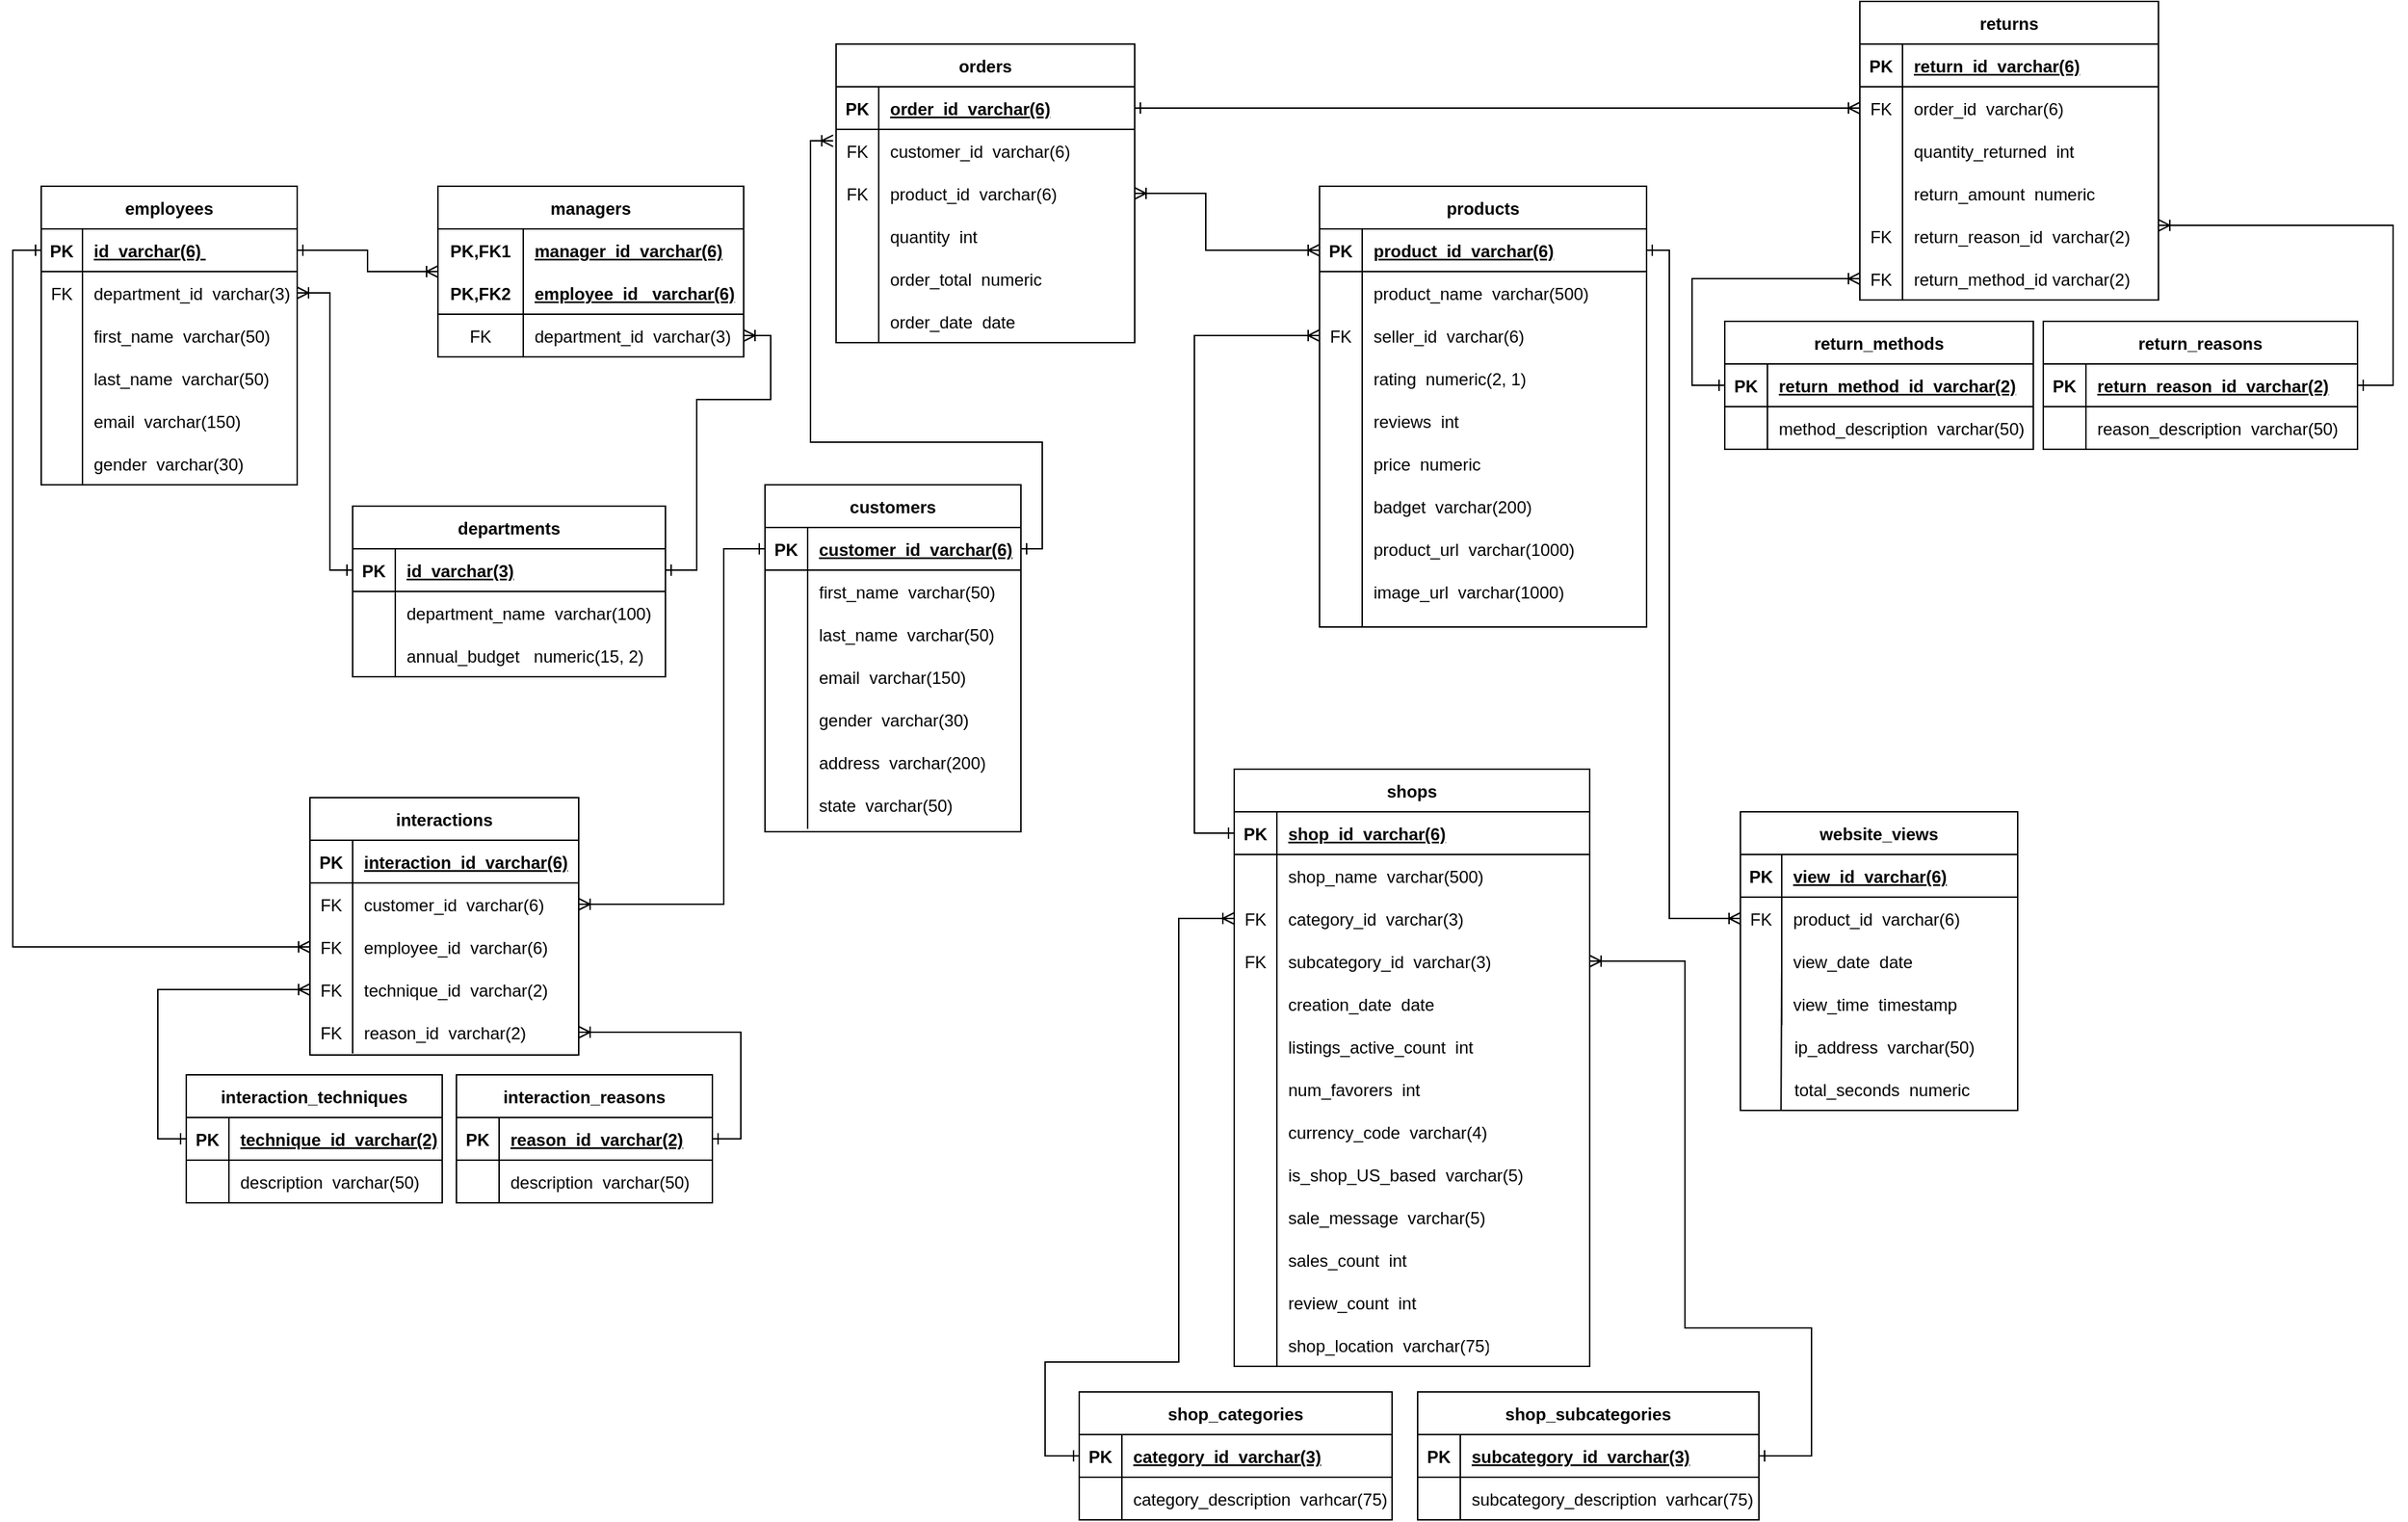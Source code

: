<mxfile version="20.6.2" type="device"><diagram id="D8TakcdHO_zvE8gaNdIP" name="Page-1"><mxGraphModel dx="1008" dy="1883" grid="0" gridSize="10" guides="1" tooltips="1" connect="1" arrows="1" fold="1" page="1" pageScale="1" pageWidth="850" pageHeight="1100" math="0" shadow="0"><root><mxCell id="0"/><mxCell id="1" parent="0"/><mxCell id="Rioi2JRD-bYE7QhMLo7e-225" style="edgeStyle=orthogonalEdgeStyle;rounded=0;orthogonalLoop=1;jettySize=auto;html=1;startArrow=ERone;startFill=0;endArrow=ERoneToMany;endFill=0;exitX=1;exitY=0.5;exitDx=0;exitDy=0;entryX=-0.01;entryY=0.267;entryDx=0;entryDy=0;entryPerimeter=0;" parent="1" source="Rioi2JRD-bYE7QhMLo7e-2" target="Rioi2JRD-bYE7QhMLo7e-96" edge="1"><mxGeometry relative="1" as="geometry"><mxPoint x="650" y="130" as="targetPoint"/><Array as="points"><mxPoint x="735" y="275"/><mxPoint x="735" y="200"/><mxPoint x="572" y="200"/><mxPoint x="572" y="-12"/></Array></mxGeometry></mxCell><mxCell id="Rioi2JRD-bYE7QhMLo7e-263" style="edgeStyle=orthogonalEdgeStyle;rounded=0;orthogonalLoop=1;jettySize=auto;html=1;entryX=1;entryY=0.5;entryDx=0;entryDy=0;startArrow=ERone;startFill=0;endArrow=ERoneToMany;endFill=0;exitX=0;exitY=0.5;exitDx=0;exitDy=0;" parent="1" source="Rioi2JRD-bYE7QhMLo7e-2" target="Rioi2JRD-bYE7QhMLo7e-70" edge="1"><mxGeometry relative="1" as="geometry"><Array as="points"><mxPoint x="511" y="275"/><mxPoint x="511" y="525"/></Array></mxGeometry></mxCell><mxCell id="Rioi2JRD-bYE7QhMLo7e-1" value="customers" style="shape=table;startSize=30;container=1;collapsible=1;childLayout=tableLayout;fixedRows=1;rowLines=0;fontStyle=1;align=center;resizeLast=1;" parent="1" vertex="1"><mxGeometry x="540" y="230" width="180" height="244" as="geometry"/></mxCell><mxCell id="Rioi2JRD-bYE7QhMLo7e-2" value="" style="shape=tableRow;horizontal=0;startSize=0;swimlaneHead=0;swimlaneBody=0;fillColor=none;collapsible=0;dropTarget=0;points=[[0,0.5],[1,0.5]];portConstraint=eastwest;top=0;left=0;right=0;bottom=1;" parent="Rioi2JRD-bYE7QhMLo7e-1" vertex="1"><mxGeometry y="30" width="180" height="30" as="geometry"/></mxCell><mxCell id="Rioi2JRD-bYE7QhMLo7e-3" value="PK" style="shape=partialRectangle;connectable=0;fillColor=none;top=0;left=0;bottom=0;right=0;fontStyle=1;overflow=hidden;" parent="Rioi2JRD-bYE7QhMLo7e-2" vertex="1"><mxGeometry width="30" height="30" as="geometry"><mxRectangle width="30" height="30" as="alternateBounds"/></mxGeometry></mxCell><mxCell id="Rioi2JRD-bYE7QhMLo7e-4" value="customer_id  varchar(6)" style="shape=partialRectangle;connectable=0;fillColor=none;top=0;left=0;bottom=0;right=0;align=left;spacingLeft=6;fontStyle=5;overflow=hidden;" parent="Rioi2JRD-bYE7QhMLo7e-2" vertex="1"><mxGeometry x="30" width="150" height="30" as="geometry"><mxRectangle width="150" height="30" as="alternateBounds"/></mxGeometry></mxCell><mxCell id="Rioi2JRD-bYE7QhMLo7e-5" value="" style="shape=tableRow;horizontal=0;startSize=0;swimlaneHead=0;swimlaneBody=0;fillColor=none;collapsible=0;dropTarget=0;points=[[0,0.5],[1,0.5]];portConstraint=eastwest;top=0;left=0;right=0;bottom=0;" parent="Rioi2JRD-bYE7QhMLo7e-1" vertex="1"><mxGeometry y="60" width="180" height="30" as="geometry"/></mxCell><mxCell id="Rioi2JRD-bYE7QhMLo7e-6" value="" style="shape=partialRectangle;connectable=0;fillColor=none;top=0;left=0;bottom=0;right=0;editable=1;overflow=hidden;" parent="Rioi2JRD-bYE7QhMLo7e-5" vertex="1"><mxGeometry width="30" height="30" as="geometry"><mxRectangle width="30" height="30" as="alternateBounds"/></mxGeometry></mxCell><mxCell id="Rioi2JRD-bYE7QhMLo7e-7" value="first_name  varchar(50)" style="shape=partialRectangle;connectable=0;fillColor=none;top=0;left=0;bottom=0;right=0;align=left;spacingLeft=6;overflow=hidden;" parent="Rioi2JRD-bYE7QhMLo7e-5" vertex="1"><mxGeometry x="30" width="150" height="30" as="geometry"><mxRectangle width="150" height="30" as="alternateBounds"/></mxGeometry></mxCell><mxCell id="Rioi2JRD-bYE7QhMLo7e-8" value="" style="shape=tableRow;horizontal=0;startSize=0;swimlaneHead=0;swimlaneBody=0;fillColor=none;collapsible=0;dropTarget=0;points=[[0,0.5],[1,0.5]];portConstraint=eastwest;top=0;left=0;right=0;bottom=0;" parent="Rioi2JRD-bYE7QhMLo7e-1" vertex="1"><mxGeometry y="90" width="180" height="30" as="geometry"/></mxCell><mxCell id="Rioi2JRD-bYE7QhMLo7e-9" value="" style="shape=partialRectangle;connectable=0;fillColor=none;top=0;left=0;bottom=0;right=0;editable=1;overflow=hidden;" parent="Rioi2JRD-bYE7QhMLo7e-8" vertex="1"><mxGeometry width="30" height="30" as="geometry"><mxRectangle width="30" height="30" as="alternateBounds"/></mxGeometry></mxCell><mxCell id="Rioi2JRD-bYE7QhMLo7e-10" value="last_name  varchar(50)" style="shape=partialRectangle;connectable=0;fillColor=none;top=0;left=0;bottom=0;right=0;align=left;spacingLeft=6;overflow=hidden;" parent="Rioi2JRD-bYE7QhMLo7e-8" vertex="1"><mxGeometry x="30" width="150" height="30" as="geometry"><mxRectangle width="150" height="30" as="alternateBounds"/></mxGeometry></mxCell><mxCell id="Rioi2JRD-bYE7QhMLo7e-223" style="edgeStyle=orthogonalEdgeStyle;rounded=0;orthogonalLoop=1;jettySize=auto;html=1;startArrow=ERone;startFill=0;endArrow=ERoneToMany;endFill=0;entryX=1;entryY=0.5;entryDx=0;entryDy=0;exitX=0;exitY=0.5;exitDx=0;exitDy=0;" parent="1" source="Rioi2JRD-bYE7QhMLo7e-15" target="Rioi2JRD-bYE7QhMLo7e-31" edge="1"><mxGeometry relative="1" as="geometry"><Array as="points"><mxPoint x="234" y="290"/><mxPoint x="234" y="95"/></Array></mxGeometry></mxCell><mxCell id="Rioi2JRD-bYE7QhMLo7e-224" style="edgeStyle=orthogonalEdgeStyle;rounded=0;orthogonalLoop=1;jettySize=auto;html=1;exitX=1;exitY=0.5;exitDx=0;exitDy=0;startArrow=ERone;startFill=0;endArrow=ERoneToMany;endFill=0;entryX=1;entryY=0.5;entryDx=0;entryDy=0;" parent="1" source="Rioi2JRD-bYE7QhMLo7e-15" target="Rioi2JRD-bYE7QhMLo7e-216" edge="1"><mxGeometry relative="1" as="geometry"><mxPoint x="470" y="150" as="targetPoint"/><Array as="points"><mxPoint x="492" y="290"/><mxPoint x="492" y="170"/><mxPoint x="544" y="170"/><mxPoint x="544" y="125"/></Array></mxGeometry></mxCell><mxCell id="Rioi2JRD-bYE7QhMLo7e-14" value="departments" style="shape=table;startSize=30;container=1;collapsible=1;childLayout=tableLayout;fixedRows=1;rowLines=0;fontStyle=1;align=center;resizeLast=1;" parent="1" vertex="1"><mxGeometry x="250" y="245" width="220" height="120" as="geometry"/></mxCell><mxCell id="Rioi2JRD-bYE7QhMLo7e-15" value="" style="shape=tableRow;horizontal=0;startSize=0;swimlaneHead=0;swimlaneBody=0;fillColor=none;collapsible=0;dropTarget=0;points=[[0,0.5],[1,0.5]];portConstraint=eastwest;top=0;left=0;right=0;bottom=1;" parent="Rioi2JRD-bYE7QhMLo7e-14" vertex="1"><mxGeometry y="30" width="220" height="30" as="geometry"/></mxCell><mxCell id="Rioi2JRD-bYE7QhMLo7e-16" value="PK" style="shape=partialRectangle;connectable=0;fillColor=none;top=0;left=0;bottom=0;right=0;fontStyle=1;overflow=hidden;" parent="Rioi2JRD-bYE7QhMLo7e-15" vertex="1"><mxGeometry width="30" height="30" as="geometry"><mxRectangle width="30" height="30" as="alternateBounds"/></mxGeometry></mxCell><mxCell id="Rioi2JRD-bYE7QhMLo7e-17" value="id  varchar(3)" style="shape=partialRectangle;connectable=0;fillColor=none;top=0;left=0;bottom=0;right=0;align=left;spacingLeft=6;fontStyle=5;overflow=hidden;" parent="Rioi2JRD-bYE7QhMLo7e-15" vertex="1"><mxGeometry x="30" width="190" height="30" as="geometry"><mxRectangle width="190" height="30" as="alternateBounds"/></mxGeometry></mxCell><mxCell id="Rioi2JRD-bYE7QhMLo7e-18" value="" style="shape=tableRow;horizontal=0;startSize=0;swimlaneHead=0;swimlaneBody=0;fillColor=none;collapsible=0;dropTarget=0;points=[[0,0.5],[1,0.5]];portConstraint=eastwest;top=0;left=0;right=0;bottom=0;" parent="Rioi2JRD-bYE7QhMLo7e-14" vertex="1"><mxGeometry y="60" width="220" height="30" as="geometry"/></mxCell><mxCell id="Rioi2JRD-bYE7QhMLo7e-19" value="" style="shape=partialRectangle;connectable=0;fillColor=none;top=0;left=0;bottom=0;right=0;editable=1;overflow=hidden;" parent="Rioi2JRD-bYE7QhMLo7e-18" vertex="1"><mxGeometry width="30" height="30" as="geometry"><mxRectangle width="30" height="30" as="alternateBounds"/></mxGeometry></mxCell><mxCell id="Rioi2JRD-bYE7QhMLo7e-20" value="department_name  varchar(100)" style="shape=partialRectangle;connectable=0;fillColor=none;top=0;left=0;bottom=0;right=0;align=left;spacingLeft=6;overflow=hidden;" parent="Rioi2JRD-bYE7QhMLo7e-18" vertex="1"><mxGeometry x="30" width="190" height="30" as="geometry"><mxRectangle width="190" height="30" as="alternateBounds"/></mxGeometry></mxCell><mxCell id="Rioi2JRD-bYE7QhMLo7e-21" value="" style="shape=tableRow;horizontal=0;startSize=0;swimlaneHead=0;swimlaneBody=0;fillColor=none;collapsible=0;dropTarget=0;points=[[0,0.5],[1,0.5]];portConstraint=eastwest;top=0;left=0;right=0;bottom=0;" parent="Rioi2JRD-bYE7QhMLo7e-14" vertex="1"><mxGeometry y="90" width="220" height="30" as="geometry"/></mxCell><mxCell id="Rioi2JRD-bYE7QhMLo7e-22" value="" style="shape=partialRectangle;connectable=0;fillColor=none;top=0;left=0;bottom=0;right=0;editable=1;overflow=hidden;" parent="Rioi2JRD-bYE7QhMLo7e-21" vertex="1"><mxGeometry width="30" height="30" as="geometry"><mxRectangle width="30" height="30" as="alternateBounds"/></mxGeometry></mxCell><mxCell id="Rioi2JRD-bYE7QhMLo7e-23" value="annual_budget   numeric(15, 2)" style="shape=partialRectangle;connectable=0;fillColor=none;top=0;left=0;bottom=0;right=0;align=left;spacingLeft=6;overflow=hidden;" parent="Rioi2JRD-bYE7QhMLo7e-21" vertex="1"><mxGeometry x="30" width="190" height="30" as="geometry"><mxRectangle width="190" height="30" as="alternateBounds"/></mxGeometry></mxCell><mxCell id="Rioi2JRD-bYE7QhMLo7e-264" style="edgeStyle=orthogonalEdgeStyle;rounded=0;orthogonalLoop=1;jettySize=auto;html=1;entryX=0;entryY=0.5;entryDx=0;entryDy=0;startArrow=ERone;startFill=0;endArrow=ERoneToMany;endFill=0;exitX=0;exitY=0.5;exitDx=0;exitDy=0;" parent="1" source="Rioi2JRD-bYE7QhMLo7e-28" target="Rioi2JRD-bYE7QhMLo7e-73" edge="1"><mxGeometry relative="1" as="geometry"/></mxCell><mxCell id="Rioi2JRD-bYE7QhMLo7e-27" value="employees" style="shape=table;startSize=30;container=1;collapsible=1;childLayout=tableLayout;fixedRows=1;rowLines=0;fontStyle=1;align=center;resizeLast=1;" parent="1" vertex="1"><mxGeometry x="31" y="20" width="180" height="210" as="geometry"/></mxCell><mxCell id="Rioi2JRD-bYE7QhMLo7e-28" value="" style="shape=tableRow;horizontal=0;startSize=0;swimlaneHead=0;swimlaneBody=0;fillColor=none;collapsible=0;dropTarget=0;points=[[0,0.5],[1,0.5]];portConstraint=eastwest;top=0;left=0;right=0;bottom=1;" parent="Rioi2JRD-bYE7QhMLo7e-27" vertex="1"><mxGeometry y="30" width="180" height="30" as="geometry"/></mxCell><mxCell id="Rioi2JRD-bYE7QhMLo7e-29" value="PK" style="shape=partialRectangle;connectable=0;fillColor=none;top=0;left=0;bottom=0;right=0;fontStyle=1;overflow=hidden;" parent="Rioi2JRD-bYE7QhMLo7e-28" vertex="1"><mxGeometry width="29" height="30" as="geometry"><mxRectangle width="29" height="30" as="alternateBounds"/></mxGeometry></mxCell><mxCell id="Rioi2JRD-bYE7QhMLo7e-30" value="id  varchar(6) " style="shape=partialRectangle;connectable=0;fillColor=none;top=0;left=0;bottom=0;right=0;align=left;spacingLeft=6;fontStyle=5;overflow=hidden;" parent="Rioi2JRD-bYE7QhMLo7e-28" vertex="1"><mxGeometry x="29" width="151" height="30" as="geometry"><mxRectangle width="151" height="30" as="alternateBounds"/></mxGeometry></mxCell><mxCell id="Rioi2JRD-bYE7QhMLo7e-31" value="" style="shape=tableRow;horizontal=0;startSize=0;swimlaneHead=0;swimlaneBody=0;fillColor=none;collapsible=0;dropTarget=0;points=[[0,0.5],[1,0.5]];portConstraint=eastwest;top=0;left=0;right=0;bottom=0;" parent="Rioi2JRD-bYE7QhMLo7e-27" vertex="1"><mxGeometry y="60" width="180" height="30" as="geometry"/></mxCell><mxCell id="Rioi2JRD-bYE7QhMLo7e-32" value="FK" style="shape=partialRectangle;connectable=0;fillColor=none;top=0;left=0;bottom=0;right=0;editable=1;overflow=hidden;" parent="Rioi2JRD-bYE7QhMLo7e-31" vertex="1"><mxGeometry width="29" height="30" as="geometry"><mxRectangle width="29" height="30" as="alternateBounds"/></mxGeometry></mxCell><mxCell id="Rioi2JRD-bYE7QhMLo7e-33" value="department_id  varchar(3)" style="shape=partialRectangle;connectable=0;fillColor=none;top=0;left=0;bottom=0;right=0;align=left;spacingLeft=6;overflow=hidden;" parent="Rioi2JRD-bYE7QhMLo7e-31" vertex="1"><mxGeometry x="29" width="151" height="30" as="geometry"><mxRectangle width="151" height="30" as="alternateBounds"/></mxGeometry></mxCell><mxCell id="Rioi2JRD-bYE7QhMLo7e-34" value="" style="shape=tableRow;horizontal=0;startSize=0;swimlaneHead=0;swimlaneBody=0;fillColor=none;collapsible=0;dropTarget=0;points=[[0,0.5],[1,0.5]];portConstraint=eastwest;top=0;left=0;right=0;bottom=0;" parent="Rioi2JRD-bYE7QhMLo7e-27" vertex="1"><mxGeometry y="90" width="180" height="30" as="geometry"/></mxCell><mxCell id="Rioi2JRD-bYE7QhMLo7e-35" value="" style="shape=partialRectangle;connectable=0;fillColor=none;top=0;left=0;bottom=0;right=0;editable=1;overflow=hidden;" parent="Rioi2JRD-bYE7QhMLo7e-34" vertex="1"><mxGeometry width="29" height="30" as="geometry"><mxRectangle width="29" height="30" as="alternateBounds"/></mxGeometry></mxCell><mxCell id="Rioi2JRD-bYE7QhMLo7e-36" value="first_name  varchar(50)" style="shape=partialRectangle;connectable=0;fillColor=none;top=0;left=0;bottom=0;right=0;align=left;spacingLeft=6;overflow=hidden;" parent="Rioi2JRD-bYE7QhMLo7e-34" vertex="1"><mxGeometry x="29" width="151" height="30" as="geometry"><mxRectangle width="151" height="30" as="alternateBounds"/></mxGeometry></mxCell><mxCell id="Rioi2JRD-bYE7QhMLo7e-37" value="" style="shape=tableRow;horizontal=0;startSize=0;swimlaneHead=0;swimlaneBody=0;fillColor=none;collapsible=0;dropTarget=0;points=[[0,0.5],[1,0.5]];portConstraint=eastwest;top=0;left=0;right=0;bottom=0;" parent="Rioi2JRD-bYE7QhMLo7e-27" vertex="1"><mxGeometry y="120" width="180" height="30" as="geometry"/></mxCell><mxCell id="Rioi2JRD-bYE7QhMLo7e-38" value="" style="shape=partialRectangle;connectable=0;fillColor=none;top=0;left=0;bottom=0;right=0;editable=1;overflow=hidden;" parent="Rioi2JRD-bYE7QhMLo7e-37" vertex="1"><mxGeometry width="29" height="30" as="geometry"><mxRectangle width="29" height="30" as="alternateBounds"/></mxGeometry></mxCell><mxCell id="Rioi2JRD-bYE7QhMLo7e-39" value="last_name  varchar(50)" style="shape=partialRectangle;connectable=0;fillColor=none;top=0;left=0;bottom=0;right=0;align=left;spacingLeft=6;overflow=hidden;" parent="Rioi2JRD-bYE7QhMLo7e-37" vertex="1"><mxGeometry x="29" width="151" height="30" as="geometry"><mxRectangle width="151" height="30" as="alternateBounds"/></mxGeometry></mxCell><mxCell id="Rioi2JRD-bYE7QhMLo7e-40" value="interaction_reasons" style="shape=table;startSize=30;container=1;collapsible=1;childLayout=tableLayout;fixedRows=1;rowLines=0;fontStyle=1;align=center;resizeLast=1;" parent="1" vertex="1"><mxGeometry x="323" y="645" width="180" height="90" as="geometry"/></mxCell><mxCell id="Rioi2JRD-bYE7QhMLo7e-41" value="" style="shape=tableRow;horizontal=0;startSize=0;swimlaneHead=0;swimlaneBody=0;fillColor=none;collapsible=0;dropTarget=0;points=[[0,0.5],[1,0.5]];portConstraint=eastwest;top=0;left=0;right=0;bottom=1;" parent="Rioi2JRD-bYE7QhMLo7e-40" vertex="1"><mxGeometry y="30" width="180" height="30" as="geometry"/></mxCell><mxCell id="Rioi2JRD-bYE7QhMLo7e-42" value="PK" style="shape=partialRectangle;connectable=0;fillColor=none;top=0;left=0;bottom=0;right=0;fontStyle=1;overflow=hidden;" parent="Rioi2JRD-bYE7QhMLo7e-41" vertex="1"><mxGeometry width="30" height="30" as="geometry"><mxRectangle width="30" height="30" as="alternateBounds"/></mxGeometry></mxCell><mxCell id="Rioi2JRD-bYE7QhMLo7e-43" value="reason_id  varchar(2)" style="shape=partialRectangle;connectable=0;fillColor=none;top=0;left=0;bottom=0;right=0;align=left;spacingLeft=6;fontStyle=5;overflow=hidden;" parent="Rioi2JRD-bYE7QhMLo7e-41" vertex="1"><mxGeometry x="30" width="150" height="30" as="geometry"><mxRectangle width="150" height="30" as="alternateBounds"/></mxGeometry></mxCell><mxCell id="Rioi2JRD-bYE7QhMLo7e-44" value="" style="shape=tableRow;horizontal=0;startSize=0;swimlaneHead=0;swimlaneBody=0;fillColor=none;collapsible=0;dropTarget=0;points=[[0,0.5],[1,0.5]];portConstraint=eastwest;top=0;left=0;right=0;bottom=0;" parent="Rioi2JRD-bYE7QhMLo7e-40" vertex="1"><mxGeometry y="60" width="180" height="30" as="geometry"/></mxCell><mxCell id="Rioi2JRD-bYE7QhMLo7e-45" value="" style="shape=partialRectangle;connectable=0;fillColor=none;top=0;left=0;bottom=0;right=0;editable=1;overflow=hidden;" parent="Rioi2JRD-bYE7QhMLo7e-44" vertex="1"><mxGeometry width="30" height="30" as="geometry"><mxRectangle width="30" height="30" as="alternateBounds"/></mxGeometry></mxCell><mxCell id="Rioi2JRD-bYE7QhMLo7e-46" value="description  varchar(50)" style="shape=partialRectangle;connectable=0;fillColor=none;top=0;left=0;bottom=0;right=0;align=left;spacingLeft=6;overflow=hidden;" parent="Rioi2JRD-bYE7QhMLo7e-44" vertex="1"><mxGeometry x="30" width="150" height="30" as="geometry"><mxRectangle width="150" height="30" as="alternateBounds"/></mxGeometry></mxCell><mxCell id="Rioi2JRD-bYE7QhMLo7e-53" value="interaction_techniques" style="shape=table;startSize=30;container=1;collapsible=1;childLayout=tableLayout;fixedRows=1;rowLines=0;fontStyle=1;align=center;resizeLast=1;" parent="1" vertex="1"><mxGeometry x="133" y="645" width="180" height="90" as="geometry"/></mxCell><mxCell id="Rioi2JRD-bYE7QhMLo7e-54" value="" style="shape=tableRow;horizontal=0;startSize=0;swimlaneHead=0;swimlaneBody=0;fillColor=none;collapsible=0;dropTarget=0;points=[[0,0.5],[1,0.5]];portConstraint=eastwest;top=0;left=0;right=0;bottom=1;" parent="Rioi2JRD-bYE7QhMLo7e-53" vertex="1"><mxGeometry y="30" width="180" height="30" as="geometry"/></mxCell><mxCell id="Rioi2JRD-bYE7QhMLo7e-55" value="PK" style="shape=partialRectangle;connectable=0;fillColor=none;top=0;left=0;bottom=0;right=0;fontStyle=1;overflow=hidden;" parent="Rioi2JRD-bYE7QhMLo7e-54" vertex="1"><mxGeometry width="30" height="30" as="geometry"><mxRectangle width="30" height="30" as="alternateBounds"/></mxGeometry></mxCell><mxCell id="Rioi2JRD-bYE7QhMLo7e-56" value="technique_id  varchar(2)" style="shape=partialRectangle;connectable=0;fillColor=none;top=0;left=0;bottom=0;right=0;align=left;spacingLeft=6;fontStyle=5;overflow=hidden;" parent="Rioi2JRD-bYE7QhMLo7e-54" vertex="1"><mxGeometry x="30" width="150" height="30" as="geometry"><mxRectangle width="150" height="30" as="alternateBounds"/></mxGeometry></mxCell><mxCell id="Rioi2JRD-bYE7QhMLo7e-57" value="" style="shape=tableRow;horizontal=0;startSize=0;swimlaneHead=0;swimlaneBody=0;fillColor=none;collapsible=0;dropTarget=0;points=[[0,0.5],[1,0.5]];portConstraint=eastwest;top=0;left=0;right=0;bottom=0;" parent="Rioi2JRD-bYE7QhMLo7e-53" vertex="1"><mxGeometry y="60" width="180" height="30" as="geometry"/></mxCell><mxCell id="Rioi2JRD-bYE7QhMLo7e-58" value="" style="shape=partialRectangle;connectable=0;fillColor=none;top=0;left=0;bottom=0;right=0;editable=1;overflow=hidden;" parent="Rioi2JRD-bYE7QhMLo7e-57" vertex="1"><mxGeometry width="30" height="30" as="geometry"><mxRectangle width="30" height="30" as="alternateBounds"/></mxGeometry></mxCell><mxCell id="Rioi2JRD-bYE7QhMLo7e-59" value="description  varchar(50)" style="shape=partialRectangle;connectable=0;fillColor=none;top=0;left=0;bottom=0;right=0;align=left;spacingLeft=6;overflow=hidden;" parent="Rioi2JRD-bYE7QhMLo7e-57" vertex="1"><mxGeometry x="30" width="150" height="30" as="geometry"><mxRectangle width="150" height="30" as="alternateBounds"/></mxGeometry></mxCell><mxCell id="Rioi2JRD-bYE7QhMLo7e-265" style="edgeStyle=orthogonalEdgeStyle;rounded=0;orthogonalLoop=1;jettySize=auto;html=1;entryX=0;entryY=0.5;entryDx=0;entryDy=0;startArrow=ERoneToMany;startFill=0;endArrow=ERone;endFill=0;exitX=0;exitY=0.5;exitDx=0;exitDy=0;" parent="1" source="Rioi2JRD-bYE7QhMLo7e-76" target="Rioi2JRD-bYE7QhMLo7e-54" edge="1"><mxGeometry relative="1" as="geometry"><mxPoint x="240" y="628" as="sourcePoint"/></mxGeometry></mxCell><mxCell id="Rioi2JRD-bYE7QhMLo7e-266" style="edgeStyle=orthogonalEdgeStyle;rounded=0;orthogonalLoop=1;jettySize=auto;html=1;entryX=1;entryY=0.5;entryDx=0;entryDy=0;startArrow=ERoneToMany;startFill=0;endArrow=ERone;endFill=0;exitX=1;exitY=0.5;exitDx=0;exitDy=0;" parent="1" source="C9xve9_VCC_AOeACuUwo-8" target="Rioi2JRD-bYE7QhMLo7e-41" edge="1"><mxGeometry relative="1" as="geometry"><mxPoint x="334" y="704" as="sourcePoint"/></mxGeometry></mxCell><mxCell id="Rioi2JRD-bYE7QhMLo7e-66" value="interactions" style="shape=table;startSize=30;container=1;collapsible=1;childLayout=tableLayout;fixedRows=1;rowLines=0;fontStyle=1;align=center;resizeLast=1;" parent="1" vertex="1"><mxGeometry x="220" y="450" width="189" height="181" as="geometry"/></mxCell><mxCell id="Rioi2JRD-bYE7QhMLo7e-67" value="" style="shape=tableRow;horizontal=0;startSize=0;swimlaneHead=0;swimlaneBody=0;fillColor=none;collapsible=0;dropTarget=0;points=[[0,0.5],[1,0.5]];portConstraint=eastwest;top=0;left=0;right=0;bottom=1;" parent="Rioi2JRD-bYE7QhMLo7e-66" vertex="1"><mxGeometry y="30" width="189" height="30" as="geometry"/></mxCell><mxCell id="Rioi2JRD-bYE7QhMLo7e-68" value="PK" style="shape=partialRectangle;connectable=0;fillColor=none;top=0;left=0;bottom=0;right=0;fontStyle=1;overflow=hidden;" parent="Rioi2JRD-bYE7QhMLo7e-67" vertex="1"><mxGeometry width="30" height="30" as="geometry"><mxRectangle width="30" height="30" as="alternateBounds"/></mxGeometry></mxCell><mxCell id="Rioi2JRD-bYE7QhMLo7e-69" value="interaction_id  varchar(6)" style="shape=partialRectangle;connectable=0;fillColor=none;top=0;left=0;bottom=0;right=0;align=left;spacingLeft=6;fontStyle=5;overflow=hidden;" parent="Rioi2JRD-bYE7QhMLo7e-67" vertex="1"><mxGeometry x="30" width="159" height="30" as="geometry"><mxRectangle width="159" height="30" as="alternateBounds"/></mxGeometry></mxCell><mxCell id="Rioi2JRD-bYE7QhMLo7e-70" value="" style="shape=tableRow;horizontal=0;startSize=0;swimlaneHead=0;swimlaneBody=0;fillColor=none;collapsible=0;dropTarget=0;points=[[0,0.5],[1,0.5]];portConstraint=eastwest;top=0;left=0;right=0;bottom=0;" parent="Rioi2JRD-bYE7QhMLo7e-66" vertex="1"><mxGeometry y="60" width="189" height="30" as="geometry"/></mxCell><mxCell id="Rioi2JRD-bYE7QhMLo7e-71" value="FK" style="shape=partialRectangle;connectable=0;fillColor=none;top=0;left=0;bottom=0;right=0;editable=1;overflow=hidden;" parent="Rioi2JRD-bYE7QhMLo7e-70" vertex="1"><mxGeometry width="30" height="30" as="geometry"><mxRectangle width="30" height="30" as="alternateBounds"/></mxGeometry></mxCell><mxCell id="Rioi2JRD-bYE7QhMLo7e-72" value="customer_id  varchar(6)" style="shape=partialRectangle;connectable=0;fillColor=none;top=0;left=0;bottom=0;right=0;align=left;spacingLeft=6;overflow=hidden;" parent="Rioi2JRD-bYE7QhMLo7e-70" vertex="1"><mxGeometry x="30" width="159" height="30" as="geometry"><mxRectangle width="159" height="30" as="alternateBounds"/></mxGeometry></mxCell><mxCell id="Rioi2JRD-bYE7QhMLo7e-73" value="" style="shape=tableRow;horizontal=0;startSize=0;swimlaneHead=0;swimlaneBody=0;fillColor=none;collapsible=0;dropTarget=0;points=[[0,0.5],[1,0.5]];portConstraint=eastwest;top=0;left=0;right=0;bottom=0;" parent="Rioi2JRD-bYE7QhMLo7e-66" vertex="1"><mxGeometry y="90" width="189" height="30" as="geometry"/></mxCell><mxCell id="Rioi2JRD-bYE7QhMLo7e-74" value="FK" style="shape=partialRectangle;connectable=0;fillColor=none;top=0;left=0;bottom=0;right=0;editable=1;overflow=hidden;" parent="Rioi2JRD-bYE7QhMLo7e-73" vertex="1"><mxGeometry width="30" height="30" as="geometry"><mxRectangle width="30" height="30" as="alternateBounds"/></mxGeometry></mxCell><mxCell id="Rioi2JRD-bYE7QhMLo7e-75" value="employee_id  varchar(6)" style="shape=partialRectangle;connectable=0;fillColor=none;top=0;left=0;bottom=0;right=0;align=left;spacingLeft=6;overflow=hidden;" parent="Rioi2JRD-bYE7QhMLo7e-73" vertex="1"><mxGeometry x="30" width="159" height="30" as="geometry"><mxRectangle width="159" height="30" as="alternateBounds"/></mxGeometry></mxCell><mxCell id="Rioi2JRD-bYE7QhMLo7e-76" value="" style="shape=tableRow;horizontal=0;startSize=0;swimlaneHead=0;swimlaneBody=0;fillColor=none;collapsible=0;dropTarget=0;points=[[0,0.5],[1,0.5]];portConstraint=eastwest;top=0;left=0;right=0;bottom=0;" parent="Rioi2JRD-bYE7QhMLo7e-66" vertex="1"><mxGeometry y="120" width="189" height="30" as="geometry"/></mxCell><mxCell id="Rioi2JRD-bYE7QhMLo7e-77" value="FK" style="shape=partialRectangle;connectable=0;fillColor=none;top=0;left=0;bottom=0;right=0;editable=1;overflow=hidden;" parent="Rioi2JRD-bYE7QhMLo7e-76" vertex="1"><mxGeometry width="30" height="30" as="geometry"><mxRectangle width="30" height="30" as="alternateBounds"/></mxGeometry></mxCell><mxCell id="Rioi2JRD-bYE7QhMLo7e-78" value="technique_id  varchar(2)" style="shape=partialRectangle;connectable=0;fillColor=none;top=0;left=0;bottom=0;right=0;align=left;spacingLeft=6;overflow=hidden;" parent="Rioi2JRD-bYE7QhMLo7e-76" vertex="1"><mxGeometry x="30" width="159" height="30" as="geometry"><mxRectangle width="159" height="30" as="alternateBounds"/></mxGeometry></mxCell><mxCell id="C9xve9_VCC_AOeACuUwo-8" value="" style="shape=tableRow;horizontal=0;startSize=0;swimlaneHead=0;swimlaneBody=0;fillColor=none;collapsible=0;dropTarget=0;points=[[0,0.5],[1,0.5]];portConstraint=eastwest;top=0;left=0;right=0;bottom=0;" parent="Rioi2JRD-bYE7QhMLo7e-66" vertex="1"><mxGeometry y="150" width="189" height="30" as="geometry"/></mxCell><mxCell id="C9xve9_VCC_AOeACuUwo-9" value="FK" style="shape=partialRectangle;connectable=0;fillColor=none;top=0;left=0;bottom=0;right=0;editable=1;overflow=hidden;" parent="C9xve9_VCC_AOeACuUwo-8" vertex="1"><mxGeometry width="30" height="30" as="geometry"><mxRectangle width="30" height="30" as="alternateBounds"/></mxGeometry></mxCell><mxCell id="C9xve9_VCC_AOeACuUwo-10" value="reason_id  varchar(2)" style="shape=partialRectangle;connectable=0;fillColor=none;top=0;left=0;bottom=0;right=0;align=left;spacingLeft=6;overflow=hidden;" parent="C9xve9_VCC_AOeACuUwo-8" vertex="1"><mxGeometry x="30" width="159" height="30" as="geometry"><mxRectangle width="159" height="30" as="alternateBounds"/></mxGeometry></mxCell><mxCell id="Rioi2JRD-bYE7QhMLo7e-92" value="orders" style="shape=table;startSize=30;container=1;collapsible=1;childLayout=tableLayout;fixedRows=1;rowLines=0;fontStyle=1;align=center;resizeLast=1;" parent="1" vertex="1"><mxGeometry x="590" y="-80" width="210" height="210" as="geometry"/></mxCell><mxCell id="Rioi2JRD-bYE7QhMLo7e-93" value="" style="shape=tableRow;horizontal=0;startSize=0;swimlaneHead=0;swimlaneBody=0;fillColor=none;collapsible=0;dropTarget=0;points=[[0,0.5],[1,0.5]];portConstraint=eastwest;top=0;left=0;right=0;bottom=1;" parent="Rioi2JRD-bYE7QhMLo7e-92" vertex="1"><mxGeometry y="30" width="210" height="30" as="geometry"/></mxCell><mxCell id="Rioi2JRD-bYE7QhMLo7e-94" value="PK" style="shape=partialRectangle;connectable=0;fillColor=none;top=0;left=0;bottom=0;right=0;fontStyle=1;overflow=hidden;" parent="Rioi2JRD-bYE7QhMLo7e-93" vertex="1"><mxGeometry width="30" height="30" as="geometry"><mxRectangle width="30" height="30" as="alternateBounds"/></mxGeometry></mxCell><mxCell id="Rioi2JRD-bYE7QhMLo7e-95" value="order_id  varchar(6)" style="shape=partialRectangle;connectable=0;fillColor=none;top=0;left=0;bottom=0;right=0;align=left;spacingLeft=6;fontStyle=5;overflow=hidden;" parent="Rioi2JRD-bYE7QhMLo7e-93" vertex="1"><mxGeometry x="30" width="180" height="30" as="geometry"><mxRectangle width="180" height="30" as="alternateBounds"/></mxGeometry></mxCell><mxCell id="Rioi2JRD-bYE7QhMLo7e-96" value="" style="shape=tableRow;horizontal=0;startSize=0;swimlaneHead=0;swimlaneBody=0;fillColor=none;collapsible=0;dropTarget=0;points=[[0,0.5],[1,0.5]];portConstraint=eastwest;top=0;left=0;right=0;bottom=0;" parent="Rioi2JRD-bYE7QhMLo7e-92" vertex="1"><mxGeometry y="60" width="210" height="30" as="geometry"/></mxCell><mxCell id="Rioi2JRD-bYE7QhMLo7e-97" value="FK" style="shape=partialRectangle;connectable=0;fillColor=none;top=0;left=0;bottom=0;right=0;editable=1;overflow=hidden;" parent="Rioi2JRD-bYE7QhMLo7e-96" vertex="1"><mxGeometry width="30" height="30" as="geometry"><mxRectangle width="30" height="30" as="alternateBounds"/></mxGeometry></mxCell><mxCell id="Rioi2JRD-bYE7QhMLo7e-98" value="customer_id  varchar(6)" style="shape=partialRectangle;connectable=0;fillColor=none;top=0;left=0;bottom=0;right=0;align=left;spacingLeft=6;overflow=hidden;" parent="Rioi2JRD-bYE7QhMLo7e-96" vertex="1"><mxGeometry x="30" width="180" height="30" as="geometry"><mxRectangle width="180" height="30" as="alternateBounds"/></mxGeometry></mxCell><mxCell id="Rioi2JRD-bYE7QhMLo7e-99" value="" style="shape=tableRow;horizontal=0;startSize=0;swimlaneHead=0;swimlaneBody=0;fillColor=none;collapsible=0;dropTarget=0;points=[[0,0.5],[1,0.5]];portConstraint=eastwest;top=0;left=0;right=0;bottom=0;" parent="Rioi2JRD-bYE7QhMLo7e-92" vertex="1"><mxGeometry y="90" width="210" height="30" as="geometry"/></mxCell><mxCell id="Rioi2JRD-bYE7QhMLo7e-100" value="FK" style="shape=partialRectangle;connectable=0;fillColor=none;top=0;left=0;bottom=0;right=0;editable=1;overflow=hidden;" parent="Rioi2JRD-bYE7QhMLo7e-99" vertex="1"><mxGeometry width="30" height="30" as="geometry"><mxRectangle width="30" height="30" as="alternateBounds"/></mxGeometry></mxCell><mxCell id="Rioi2JRD-bYE7QhMLo7e-101" value="product_id  varchar(6)" style="shape=partialRectangle;connectable=0;fillColor=none;top=0;left=0;bottom=0;right=0;align=left;spacingLeft=6;overflow=hidden;" parent="Rioi2JRD-bYE7QhMLo7e-99" vertex="1"><mxGeometry x="30" width="180" height="30" as="geometry"><mxRectangle width="180" height="30" as="alternateBounds"/></mxGeometry></mxCell><mxCell id="Rioi2JRD-bYE7QhMLo7e-102" value="" style="shape=tableRow;horizontal=0;startSize=0;swimlaneHead=0;swimlaneBody=0;fillColor=none;collapsible=0;dropTarget=0;points=[[0,0.5],[1,0.5]];portConstraint=eastwest;top=0;left=0;right=0;bottom=0;" parent="Rioi2JRD-bYE7QhMLo7e-92" vertex="1"><mxGeometry y="120" width="210" height="30" as="geometry"/></mxCell><mxCell id="Rioi2JRD-bYE7QhMLo7e-103" value="" style="shape=partialRectangle;connectable=0;fillColor=none;top=0;left=0;bottom=0;right=0;editable=1;overflow=hidden;" parent="Rioi2JRD-bYE7QhMLo7e-102" vertex="1"><mxGeometry width="30" height="30" as="geometry"><mxRectangle width="30" height="30" as="alternateBounds"/></mxGeometry></mxCell><mxCell id="Rioi2JRD-bYE7QhMLo7e-104" value="quantity  int" style="shape=partialRectangle;connectable=0;fillColor=none;top=0;left=0;bottom=0;right=0;align=left;spacingLeft=6;overflow=hidden;" parent="Rioi2JRD-bYE7QhMLo7e-102" vertex="1"><mxGeometry x="30" width="180" height="30" as="geometry"><mxRectangle width="180" height="30" as="alternateBounds"/></mxGeometry></mxCell><mxCell id="Rioi2JRD-bYE7QhMLo7e-226" style="edgeStyle=orthogonalEdgeStyle;rounded=0;orthogonalLoop=1;jettySize=auto;html=1;startArrow=ERoneToMany;startFill=0;endArrow=ERoneToMany;endFill=0;entryX=1;entryY=0.5;entryDx=0;entryDy=0;exitX=0;exitY=0.5;exitDx=0;exitDy=0;" parent="1" source="Rioi2JRD-bYE7QhMLo7e-106" target="Rioi2JRD-bYE7QhMLo7e-99" edge="1"><mxGeometry relative="1" as="geometry"><mxPoint x="770" y="130" as="targetPoint"/><Array as="points"><mxPoint x="850" y="65"/><mxPoint x="850" y="25"/></Array></mxGeometry></mxCell><mxCell id="Rioi2JRD-bYE7QhMLo7e-246" style="edgeStyle=orthogonalEdgeStyle;rounded=0;orthogonalLoop=1;jettySize=auto;html=1;entryX=0;entryY=0.5;entryDx=0;entryDy=0;startArrow=ERoneToMany;startFill=0;endArrow=ERone;endFill=0;exitX=0;exitY=0.5;exitDx=0;exitDy=0;" parent="1" source="Rioi2JRD-bYE7QhMLo7e-112" target="Rioi2JRD-bYE7QhMLo7e-158" edge="1"><mxGeometry relative="1" as="geometry"><mxPoint x="997" y="330" as="sourcePoint"/><Array as="points"><mxPoint x="842" y="125"/><mxPoint x="842" y="475"/></Array></mxGeometry></mxCell><mxCell id="Rioi2JRD-bYE7QhMLo7e-267" style="edgeStyle=orthogonalEdgeStyle;rounded=0;orthogonalLoop=1;jettySize=auto;html=1;startArrow=ERone;startFill=0;endArrow=ERoneToMany;endFill=0;exitX=1;exitY=0.5;exitDx=0;exitDy=0;entryX=0;entryY=0.5;entryDx=0;entryDy=0;" parent="1" source="Rioi2JRD-bYE7QhMLo7e-106" target="Rioi2JRD-bYE7QhMLo7e-251" edge="1"><mxGeometry relative="1" as="geometry"><mxPoint x="1280" y="460" as="targetPoint"/><Array as="points"><mxPoint x="1176" y="65"/><mxPoint x="1176" y="535"/></Array></mxGeometry></mxCell><mxCell id="Rioi2JRD-bYE7QhMLo7e-105" value="products" style="shape=table;startSize=30;container=1;collapsible=1;childLayout=tableLayout;fixedRows=1;rowLines=0;fontStyle=1;align=center;resizeLast=1;" parent="1" vertex="1"><mxGeometry x="930" y="20" width="230" height="310" as="geometry"/></mxCell><mxCell id="Rioi2JRD-bYE7QhMLo7e-106" value="" style="shape=tableRow;horizontal=0;startSize=0;swimlaneHead=0;swimlaneBody=0;fillColor=none;collapsible=0;dropTarget=0;points=[[0,0.5],[1,0.5]];portConstraint=eastwest;top=0;left=0;right=0;bottom=1;" parent="Rioi2JRD-bYE7QhMLo7e-105" vertex="1"><mxGeometry y="30" width="230" height="30" as="geometry"/></mxCell><mxCell id="Rioi2JRD-bYE7QhMLo7e-107" value="PK" style="shape=partialRectangle;connectable=0;fillColor=none;top=0;left=0;bottom=0;right=0;fontStyle=1;overflow=hidden;" parent="Rioi2JRD-bYE7QhMLo7e-106" vertex="1"><mxGeometry width="30" height="30" as="geometry"><mxRectangle width="30" height="30" as="alternateBounds"/></mxGeometry></mxCell><mxCell id="Rioi2JRD-bYE7QhMLo7e-108" value="product_id  varchar(6)" style="shape=partialRectangle;connectable=0;fillColor=none;top=0;left=0;bottom=0;right=0;align=left;spacingLeft=6;fontStyle=5;overflow=hidden;" parent="Rioi2JRD-bYE7QhMLo7e-106" vertex="1"><mxGeometry x="30" width="200" height="30" as="geometry"><mxRectangle width="200" height="30" as="alternateBounds"/></mxGeometry></mxCell><mxCell id="Rioi2JRD-bYE7QhMLo7e-109" value="" style="shape=tableRow;horizontal=0;startSize=0;swimlaneHead=0;swimlaneBody=0;fillColor=none;collapsible=0;dropTarget=0;points=[[0,0.5],[1,0.5]];portConstraint=eastwest;top=0;left=0;right=0;bottom=0;" parent="Rioi2JRD-bYE7QhMLo7e-105" vertex="1"><mxGeometry y="60" width="230" height="30" as="geometry"/></mxCell><mxCell id="Rioi2JRD-bYE7QhMLo7e-110" value="" style="shape=partialRectangle;connectable=0;fillColor=none;top=0;left=0;bottom=0;right=0;editable=1;overflow=hidden;" parent="Rioi2JRD-bYE7QhMLo7e-109" vertex="1"><mxGeometry width="30" height="30" as="geometry"><mxRectangle width="30" height="30" as="alternateBounds"/></mxGeometry></mxCell><mxCell id="Rioi2JRD-bYE7QhMLo7e-111" value="product_name  varchar(500)" style="shape=partialRectangle;connectable=0;fillColor=none;top=0;left=0;bottom=0;right=0;align=left;spacingLeft=6;overflow=hidden;" parent="Rioi2JRD-bYE7QhMLo7e-109" vertex="1"><mxGeometry x="30" width="200" height="30" as="geometry"><mxRectangle width="200" height="30" as="alternateBounds"/></mxGeometry></mxCell><mxCell id="Rioi2JRD-bYE7QhMLo7e-112" value="" style="shape=tableRow;horizontal=0;startSize=0;swimlaneHead=0;swimlaneBody=0;fillColor=none;collapsible=0;dropTarget=0;points=[[0,0.5],[1,0.5]];portConstraint=eastwest;top=0;left=0;right=0;bottom=0;" parent="Rioi2JRD-bYE7QhMLo7e-105" vertex="1"><mxGeometry y="90" width="230" height="30" as="geometry"/></mxCell><mxCell id="Rioi2JRD-bYE7QhMLo7e-113" value="FK" style="shape=partialRectangle;connectable=0;fillColor=none;top=0;left=0;bottom=0;right=0;editable=1;overflow=hidden;" parent="Rioi2JRD-bYE7QhMLo7e-112" vertex="1"><mxGeometry width="30" height="30" as="geometry"><mxRectangle width="30" height="30" as="alternateBounds"/></mxGeometry></mxCell><mxCell id="Rioi2JRD-bYE7QhMLo7e-114" value="seller_id  varchar(6)" style="shape=partialRectangle;connectable=0;fillColor=none;top=0;left=0;bottom=0;right=0;align=left;spacingLeft=6;overflow=hidden;" parent="Rioi2JRD-bYE7QhMLo7e-112" vertex="1"><mxGeometry x="30" width="200" height="30" as="geometry"><mxRectangle width="200" height="30" as="alternateBounds"/></mxGeometry></mxCell><mxCell id="Rioi2JRD-bYE7QhMLo7e-115" value="" style="shape=tableRow;horizontal=0;startSize=0;swimlaneHead=0;swimlaneBody=0;fillColor=none;collapsible=0;dropTarget=0;points=[[0,0.5],[1,0.5]];portConstraint=eastwest;top=0;left=0;right=0;bottom=0;" parent="Rioi2JRD-bYE7QhMLo7e-105" vertex="1"><mxGeometry y="120" width="230" height="30" as="geometry"/></mxCell><mxCell id="Rioi2JRD-bYE7QhMLo7e-116" value="" style="shape=partialRectangle;connectable=0;fillColor=none;top=0;left=0;bottom=0;right=0;editable=1;overflow=hidden;" parent="Rioi2JRD-bYE7QhMLo7e-115" vertex="1"><mxGeometry width="30" height="30" as="geometry"><mxRectangle width="30" height="30" as="alternateBounds"/></mxGeometry></mxCell><mxCell id="Rioi2JRD-bYE7QhMLo7e-117" value="rating  numeric(2, 1)" style="shape=partialRectangle;connectable=0;fillColor=none;top=0;left=0;bottom=0;right=0;align=left;spacingLeft=6;overflow=hidden;" parent="Rioi2JRD-bYE7QhMLo7e-115" vertex="1"><mxGeometry x="30" width="200" height="30" as="geometry"><mxRectangle width="200" height="30" as="alternateBounds"/></mxGeometry></mxCell><mxCell id="Rioi2JRD-bYE7QhMLo7e-118" value="return_methods" style="shape=table;startSize=30;container=1;collapsible=1;childLayout=tableLayout;fixedRows=1;rowLines=0;fontStyle=1;align=center;resizeLast=1;" parent="1" vertex="1"><mxGeometry x="1215" y="115" width="217" height="90" as="geometry"/></mxCell><mxCell id="Rioi2JRD-bYE7QhMLo7e-119" value="" style="shape=tableRow;horizontal=0;startSize=0;swimlaneHead=0;swimlaneBody=0;fillColor=none;collapsible=0;dropTarget=0;points=[[0,0.5],[1,0.5]];portConstraint=eastwest;top=0;left=0;right=0;bottom=1;" parent="Rioi2JRD-bYE7QhMLo7e-118" vertex="1"><mxGeometry y="30" width="217" height="30" as="geometry"/></mxCell><mxCell id="Rioi2JRD-bYE7QhMLo7e-120" value="PK" style="shape=partialRectangle;connectable=0;fillColor=none;top=0;left=0;bottom=0;right=0;fontStyle=1;overflow=hidden;" parent="Rioi2JRD-bYE7QhMLo7e-119" vertex="1"><mxGeometry width="30" height="30" as="geometry"><mxRectangle width="30" height="30" as="alternateBounds"/></mxGeometry></mxCell><mxCell id="Rioi2JRD-bYE7QhMLo7e-121" value="return_method_id  varchar(2)" style="shape=partialRectangle;connectable=0;fillColor=none;top=0;left=0;bottom=0;right=0;align=left;spacingLeft=6;fontStyle=5;overflow=hidden;" parent="Rioi2JRD-bYE7QhMLo7e-119" vertex="1"><mxGeometry x="30" width="187" height="30" as="geometry"><mxRectangle width="187" height="30" as="alternateBounds"/></mxGeometry></mxCell><mxCell id="Rioi2JRD-bYE7QhMLo7e-122" value="" style="shape=tableRow;horizontal=0;startSize=0;swimlaneHead=0;swimlaneBody=0;fillColor=none;collapsible=0;dropTarget=0;points=[[0,0.5],[1,0.5]];portConstraint=eastwest;top=0;left=0;right=0;bottom=0;" parent="Rioi2JRD-bYE7QhMLo7e-118" vertex="1"><mxGeometry y="60" width="217" height="30" as="geometry"/></mxCell><mxCell id="Rioi2JRD-bYE7QhMLo7e-123" value="" style="shape=partialRectangle;connectable=0;fillColor=none;top=0;left=0;bottom=0;right=0;editable=1;overflow=hidden;" parent="Rioi2JRD-bYE7QhMLo7e-122" vertex="1"><mxGeometry width="30" height="30" as="geometry"><mxRectangle width="30" height="30" as="alternateBounds"/></mxGeometry></mxCell><mxCell id="Rioi2JRD-bYE7QhMLo7e-124" value="method_description  varchar(50)" style="shape=partialRectangle;connectable=0;fillColor=none;top=0;left=0;bottom=0;right=0;align=left;spacingLeft=6;overflow=hidden;" parent="Rioi2JRD-bYE7QhMLo7e-122" vertex="1"><mxGeometry x="30" width="187" height="30" as="geometry"><mxRectangle width="187" height="30" as="alternateBounds"/></mxGeometry></mxCell><mxCell id="Rioi2JRD-bYE7QhMLo7e-241" style="edgeStyle=orthogonalEdgeStyle;rounded=0;orthogonalLoop=1;jettySize=auto;html=1;entryX=0;entryY=0.5;entryDx=0;entryDy=0;startArrow=ERoneToMany;startFill=0;endArrow=ERone;endFill=0;exitX=0;exitY=0.5;exitDx=0;exitDy=0;" parent="1" source="C9xve9_VCC_AOeACuUwo-13" target="Rioi2JRD-bYE7QhMLo7e-119" edge="1"><mxGeometry relative="1" as="geometry"><mxPoint x="1085" y="200" as="targetPoint"/><Array as="points"><mxPoint x="1192" y="85"/><mxPoint x="1192" y="160"/></Array><mxPoint x="1305" y="125" as="sourcePoint"/></mxGeometry></mxCell><mxCell id="Rioi2JRD-bYE7QhMLo7e-242" style="edgeStyle=orthogonalEdgeStyle;rounded=0;orthogonalLoop=1;jettySize=auto;html=1;entryX=1;entryY=0.5;entryDx=0;entryDy=0;startArrow=ERoneToMany;startFill=0;endArrow=ERone;endFill=0;exitX=1;exitY=0.75;exitDx=0;exitDy=0;" parent="1" source="Rioi2JRD-bYE7QhMLo7e-144" target="Rioi2JRD-bYE7QhMLo7e-229" edge="1"><mxGeometry relative="1" as="geometry"><Array as="points"><mxPoint x="1685" y="48"/><mxPoint x="1685" y="160"/></Array></mxGeometry></mxCell><mxCell id="Rioi2JRD-bYE7QhMLo7e-144" value="returns" style="shape=table;startSize=30;container=1;collapsible=1;childLayout=tableLayout;fixedRows=1;rowLines=0;fontStyle=1;align=center;resizeLast=1;" parent="1" vertex="1"><mxGeometry x="1310" y="-110" width="210" height="210" as="geometry"/></mxCell><mxCell id="Rioi2JRD-bYE7QhMLo7e-145" value="" style="shape=tableRow;horizontal=0;startSize=0;swimlaneHead=0;swimlaneBody=0;fillColor=none;collapsible=0;dropTarget=0;points=[[0,0.5],[1,0.5]];portConstraint=eastwest;top=0;left=0;right=0;bottom=1;" parent="Rioi2JRD-bYE7QhMLo7e-144" vertex="1"><mxGeometry y="30" width="210" height="30" as="geometry"/></mxCell><mxCell id="Rioi2JRD-bYE7QhMLo7e-146" value="PK" style="shape=partialRectangle;connectable=0;fillColor=none;top=0;left=0;bottom=0;right=0;fontStyle=1;overflow=hidden;" parent="Rioi2JRD-bYE7QhMLo7e-145" vertex="1"><mxGeometry width="30" height="30" as="geometry"><mxRectangle width="30" height="30" as="alternateBounds"/></mxGeometry></mxCell><mxCell id="Rioi2JRD-bYE7QhMLo7e-147" value="return_id  varchar(6)" style="shape=partialRectangle;connectable=0;fillColor=none;top=0;left=0;bottom=0;right=0;align=left;spacingLeft=6;fontStyle=5;overflow=hidden;" parent="Rioi2JRD-bYE7QhMLo7e-145" vertex="1"><mxGeometry x="30" width="180" height="30" as="geometry"><mxRectangle width="180" height="30" as="alternateBounds"/></mxGeometry></mxCell><mxCell id="Rioi2JRD-bYE7QhMLo7e-148" value="" style="shape=tableRow;horizontal=0;startSize=0;swimlaneHead=0;swimlaneBody=0;fillColor=none;collapsible=0;dropTarget=0;points=[[0,0.5],[1,0.5]];portConstraint=eastwest;top=0;left=0;right=0;bottom=0;" parent="Rioi2JRD-bYE7QhMLo7e-144" vertex="1"><mxGeometry y="60" width="210" height="30" as="geometry"/></mxCell><mxCell id="Rioi2JRD-bYE7QhMLo7e-149" value="FK" style="shape=partialRectangle;connectable=0;fillColor=none;top=0;left=0;bottom=0;right=0;editable=1;overflow=hidden;" parent="Rioi2JRD-bYE7QhMLo7e-148" vertex="1"><mxGeometry width="30" height="30" as="geometry"><mxRectangle width="30" height="30" as="alternateBounds"/></mxGeometry></mxCell><mxCell id="Rioi2JRD-bYE7QhMLo7e-150" value="order_id  varchar(6)" style="shape=partialRectangle;connectable=0;fillColor=none;top=0;left=0;bottom=0;right=0;align=left;spacingLeft=6;overflow=hidden;" parent="Rioi2JRD-bYE7QhMLo7e-148" vertex="1"><mxGeometry x="30" width="180" height="30" as="geometry"><mxRectangle width="180" height="30" as="alternateBounds"/></mxGeometry></mxCell><mxCell id="Rioi2JRD-bYE7QhMLo7e-151" value="" style="shape=tableRow;horizontal=0;startSize=0;swimlaneHead=0;swimlaneBody=0;fillColor=none;collapsible=0;dropTarget=0;points=[[0,0.5],[1,0.5]];portConstraint=eastwest;top=0;left=0;right=0;bottom=0;" parent="Rioi2JRD-bYE7QhMLo7e-144" vertex="1"><mxGeometry y="90" width="210" height="30" as="geometry"/></mxCell><mxCell id="Rioi2JRD-bYE7QhMLo7e-152" value="" style="shape=partialRectangle;connectable=0;fillColor=none;top=0;left=0;bottom=0;right=0;editable=1;overflow=hidden;" parent="Rioi2JRD-bYE7QhMLo7e-151" vertex="1"><mxGeometry width="30" height="30" as="geometry"><mxRectangle width="30" height="30" as="alternateBounds"/></mxGeometry></mxCell><mxCell id="Rioi2JRD-bYE7QhMLo7e-153" value="quantity_returned  int" style="shape=partialRectangle;connectable=0;fillColor=none;top=0;left=0;bottom=0;right=0;align=left;spacingLeft=6;overflow=hidden;" parent="Rioi2JRD-bYE7QhMLo7e-151" vertex="1"><mxGeometry x="30" width="180" height="30" as="geometry"><mxRectangle width="180" height="30" as="alternateBounds"/></mxGeometry></mxCell><mxCell id="Rioi2JRD-bYE7QhMLo7e-154" value="" style="shape=tableRow;horizontal=0;startSize=0;swimlaneHead=0;swimlaneBody=0;fillColor=none;collapsible=0;dropTarget=0;points=[[0,0.5],[1,0.5]];portConstraint=eastwest;top=0;left=0;right=0;bottom=0;" parent="Rioi2JRD-bYE7QhMLo7e-144" vertex="1"><mxGeometry y="120" width="210" height="30" as="geometry"/></mxCell><mxCell id="Rioi2JRD-bYE7QhMLo7e-155" value="" style="shape=partialRectangle;connectable=0;fillColor=none;top=0;left=0;bottom=0;right=0;editable=1;overflow=hidden;" parent="Rioi2JRD-bYE7QhMLo7e-154" vertex="1"><mxGeometry width="30" height="30" as="geometry"><mxRectangle width="30" height="30" as="alternateBounds"/></mxGeometry></mxCell><mxCell id="Rioi2JRD-bYE7QhMLo7e-156" value="return_amount  numeric" style="shape=partialRectangle;connectable=0;fillColor=none;top=0;left=0;bottom=0;right=0;align=left;spacingLeft=6;overflow=hidden;" parent="Rioi2JRD-bYE7QhMLo7e-154" vertex="1"><mxGeometry x="30" width="180" height="30" as="geometry"><mxRectangle width="180" height="30" as="alternateBounds"/></mxGeometry></mxCell><mxCell id="Rioi2JRD-bYE7QhMLo7e-260" style="edgeStyle=orthogonalEdgeStyle;rounded=0;orthogonalLoop=1;jettySize=auto;html=1;entryX=0;entryY=0.5;entryDx=0;entryDy=0;startArrow=ERoneToMany;startFill=0;endArrow=ERone;endFill=0;exitX=0;exitY=0.5;exitDx=0;exitDy=0;" parent="1" source="Rioi2JRD-bYE7QhMLo7e-164" target="Rioi2JRD-bYE7QhMLo7e-184" edge="1"><mxGeometry relative="1" as="geometry"><mxPoint x="995" y="850" as="sourcePoint"/><Array as="points"><mxPoint x="831" y="535"/><mxPoint x="831" y="847"/><mxPoint x="737" y="847"/><mxPoint x="737" y="913"/></Array></mxGeometry></mxCell><mxCell id="Rioi2JRD-bYE7QhMLo7e-261" style="edgeStyle=orthogonalEdgeStyle;rounded=0;orthogonalLoop=1;jettySize=auto;html=1;entryX=1;entryY=0.5;entryDx=0;entryDy=0;startArrow=ERoneToMany;startFill=0;endArrow=ERone;endFill=0;exitX=1;exitY=0.5;exitDx=0;exitDy=0;" parent="1" source="Rioi2JRD-bYE7QhMLo7e-167" target="Rioi2JRD-bYE7QhMLo7e-197" edge="1"><mxGeometry relative="1" as="geometry"><Array as="points"><mxPoint x="1187" y="565"/><mxPoint x="1187" y="823"/><mxPoint x="1276" y="823"/><mxPoint x="1276" y="913"/></Array></mxGeometry></mxCell><mxCell id="Rioi2JRD-bYE7QhMLo7e-157" value="shops" style="shape=table;startSize=30;container=1;collapsible=1;childLayout=tableLayout;fixedRows=1;rowLines=0;fontStyle=1;align=center;resizeLast=1;" parent="1" vertex="1"><mxGeometry x="870" y="430" width="250" height="420" as="geometry"/></mxCell><mxCell id="Rioi2JRD-bYE7QhMLo7e-158" value="" style="shape=tableRow;horizontal=0;startSize=0;swimlaneHead=0;swimlaneBody=0;fillColor=none;collapsible=0;dropTarget=0;points=[[0,0.5],[1,0.5]];portConstraint=eastwest;top=0;left=0;right=0;bottom=1;" parent="Rioi2JRD-bYE7QhMLo7e-157" vertex="1"><mxGeometry y="30" width="250" height="30" as="geometry"/></mxCell><mxCell id="Rioi2JRD-bYE7QhMLo7e-159" value="PK" style="shape=partialRectangle;connectable=0;fillColor=none;top=0;left=0;bottom=0;right=0;fontStyle=1;overflow=hidden;" parent="Rioi2JRD-bYE7QhMLo7e-158" vertex="1"><mxGeometry width="30" height="30" as="geometry"><mxRectangle width="30" height="30" as="alternateBounds"/></mxGeometry></mxCell><mxCell id="Rioi2JRD-bYE7QhMLo7e-160" value="shop_id  varchar(6)" style="shape=partialRectangle;connectable=0;fillColor=none;top=0;left=0;bottom=0;right=0;align=left;spacingLeft=6;fontStyle=5;overflow=hidden;" parent="Rioi2JRD-bYE7QhMLo7e-158" vertex="1"><mxGeometry x="30" width="220" height="30" as="geometry"><mxRectangle width="220" height="30" as="alternateBounds"/></mxGeometry></mxCell><mxCell id="Rioi2JRD-bYE7QhMLo7e-161" value="" style="shape=tableRow;horizontal=0;startSize=0;swimlaneHead=0;swimlaneBody=0;fillColor=none;collapsible=0;dropTarget=0;points=[[0,0.5],[1,0.5]];portConstraint=eastwest;top=0;left=0;right=0;bottom=0;" parent="Rioi2JRD-bYE7QhMLo7e-157" vertex="1"><mxGeometry y="60" width="250" height="30" as="geometry"/></mxCell><mxCell id="Rioi2JRD-bYE7QhMLo7e-162" value="" style="shape=partialRectangle;connectable=0;fillColor=none;top=0;left=0;bottom=0;right=0;editable=1;overflow=hidden;" parent="Rioi2JRD-bYE7QhMLo7e-161" vertex="1"><mxGeometry width="30" height="30" as="geometry"><mxRectangle width="30" height="30" as="alternateBounds"/></mxGeometry></mxCell><mxCell id="Rioi2JRD-bYE7QhMLo7e-163" value="shop_name  varchar(500)" style="shape=partialRectangle;connectable=0;fillColor=none;top=0;left=0;bottom=0;right=0;align=left;spacingLeft=6;overflow=hidden;" parent="Rioi2JRD-bYE7QhMLo7e-161" vertex="1"><mxGeometry x="30" width="220" height="30" as="geometry"><mxRectangle width="220" height="30" as="alternateBounds"/></mxGeometry></mxCell><mxCell id="Rioi2JRD-bYE7QhMLo7e-164" value="" style="shape=tableRow;horizontal=0;startSize=0;swimlaneHead=0;swimlaneBody=0;fillColor=none;collapsible=0;dropTarget=0;points=[[0,0.5],[1,0.5]];portConstraint=eastwest;top=0;left=0;right=0;bottom=0;" parent="Rioi2JRD-bYE7QhMLo7e-157" vertex="1"><mxGeometry y="90" width="250" height="30" as="geometry"/></mxCell><mxCell id="Rioi2JRD-bYE7QhMLo7e-165" value="FK" style="shape=partialRectangle;connectable=0;fillColor=none;top=0;left=0;bottom=0;right=0;editable=1;overflow=hidden;" parent="Rioi2JRD-bYE7QhMLo7e-164" vertex="1"><mxGeometry width="30" height="30" as="geometry"><mxRectangle width="30" height="30" as="alternateBounds"/></mxGeometry></mxCell><mxCell id="Rioi2JRD-bYE7QhMLo7e-166" value="category_id  varchar(3)" style="shape=partialRectangle;connectable=0;fillColor=none;top=0;left=0;bottom=0;right=0;align=left;spacingLeft=6;overflow=hidden;" parent="Rioi2JRD-bYE7QhMLo7e-164" vertex="1"><mxGeometry x="30" width="220" height="30" as="geometry"><mxRectangle width="220" height="30" as="alternateBounds"/></mxGeometry></mxCell><mxCell id="Rioi2JRD-bYE7QhMLo7e-167" value="" style="shape=tableRow;horizontal=0;startSize=0;swimlaneHead=0;swimlaneBody=0;fillColor=none;collapsible=0;dropTarget=0;points=[[0,0.5],[1,0.5]];portConstraint=eastwest;top=0;left=0;right=0;bottom=0;" parent="Rioi2JRD-bYE7QhMLo7e-157" vertex="1"><mxGeometry y="120" width="250" height="30" as="geometry"/></mxCell><mxCell id="Rioi2JRD-bYE7QhMLo7e-168" value="FK" style="shape=partialRectangle;connectable=0;fillColor=none;top=0;left=0;bottom=0;right=0;editable=1;overflow=hidden;" parent="Rioi2JRD-bYE7QhMLo7e-167" vertex="1"><mxGeometry width="30" height="30" as="geometry"><mxRectangle width="30" height="30" as="alternateBounds"/></mxGeometry></mxCell><mxCell id="Rioi2JRD-bYE7QhMLo7e-169" value="subcategory_id  varchar(3)" style="shape=partialRectangle;connectable=0;fillColor=none;top=0;left=0;bottom=0;right=0;align=left;spacingLeft=6;overflow=hidden;" parent="Rioi2JRD-bYE7QhMLo7e-167" vertex="1"><mxGeometry x="30" width="220" height="30" as="geometry"><mxRectangle width="220" height="30" as="alternateBounds"/></mxGeometry></mxCell><mxCell id="Rioi2JRD-bYE7QhMLo7e-183" value="shop_categories" style="shape=table;startSize=30;container=1;collapsible=1;childLayout=tableLayout;fixedRows=1;rowLines=0;fontStyle=1;align=center;resizeLast=1;" parent="1" vertex="1"><mxGeometry x="761" y="868" width="220" height="90" as="geometry"/></mxCell><mxCell id="Rioi2JRD-bYE7QhMLo7e-184" value="" style="shape=tableRow;horizontal=0;startSize=0;swimlaneHead=0;swimlaneBody=0;fillColor=none;collapsible=0;dropTarget=0;points=[[0,0.5],[1,0.5]];portConstraint=eastwest;top=0;left=0;right=0;bottom=1;" parent="Rioi2JRD-bYE7QhMLo7e-183" vertex="1"><mxGeometry y="30" width="220" height="30" as="geometry"/></mxCell><mxCell id="Rioi2JRD-bYE7QhMLo7e-185" value="PK" style="shape=partialRectangle;connectable=0;fillColor=none;top=0;left=0;bottom=0;right=0;fontStyle=1;overflow=hidden;" parent="Rioi2JRD-bYE7QhMLo7e-184" vertex="1"><mxGeometry width="30" height="30" as="geometry"><mxRectangle width="30" height="30" as="alternateBounds"/></mxGeometry></mxCell><mxCell id="Rioi2JRD-bYE7QhMLo7e-186" value="category_id  varchar(3)" style="shape=partialRectangle;connectable=0;fillColor=none;top=0;left=0;bottom=0;right=0;align=left;spacingLeft=6;fontStyle=5;overflow=hidden;" parent="Rioi2JRD-bYE7QhMLo7e-184" vertex="1"><mxGeometry x="30" width="190" height="30" as="geometry"><mxRectangle width="190" height="30" as="alternateBounds"/></mxGeometry></mxCell><mxCell id="Rioi2JRD-bYE7QhMLo7e-187" value="" style="shape=tableRow;horizontal=0;startSize=0;swimlaneHead=0;swimlaneBody=0;fillColor=none;collapsible=0;dropTarget=0;points=[[0,0.5],[1,0.5]];portConstraint=eastwest;top=0;left=0;right=0;bottom=0;" parent="Rioi2JRD-bYE7QhMLo7e-183" vertex="1"><mxGeometry y="60" width="220" height="30" as="geometry"/></mxCell><mxCell id="Rioi2JRD-bYE7QhMLo7e-188" value="" style="shape=partialRectangle;connectable=0;fillColor=none;top=0;left=0;bottom=0;right=0;editable=1;overflow=hidden;" parent="Rioi2JRD-bYE7QhMLo7e-187" vertex="1"><mxGeometry width="30" height="30" as="geometry"><mxRectangle width="30" height="30" as="alternateBounds"/></mxGeometry></mxCell><mxCell id="Rioi2JRD-bYE7QhMLo7e-189" value="category_description  varhcar(75)" style="shape=partialRectangle;connectable=0;fillColor=none;top=0;left=0;bottom=0;right=0;align=left;spacingLeft=6;overflow=hidden;" parent="Rioi2JRD-bYE7QhMLo7e-187" vertex="1"><mxGeometry x="30" width="190" height="30" as="geometry"><mxRectangle width="190" height="30" as="alternateBounds"/></mxGeometry></mxCell><mxCell id="Rioi2JRD-bYE7QhMLo7e-196" value="shop_subcategories" style="shape=table;startSize=30;container=1;collapsible=1;childLayout=tableLayout;fixedRows=1;rowLines=0;fontStyle=1;align=center;resizeLast=1;" parent="1" vertex="1"><mxGeometry x="999" y="868" width="240" height="90" as="geometry"/></mxCell><mxCell id="Rioi2JRD-bYE7QhMLo7e-197" value="" style="shape=tableRow;horizontal=0;startSize=0;swimlaneHead=0;swimlaneBody=0;fillColor=none;collapsible=0;dropTarget=0;points=[[0,0.5],[1,0.5]];portConstraint=eastwest;top=0;left=0;right=0;bottom=1;" parent="Rioi2JRD-bYE7QhMLo7e-196" vertex="1"><mxGeometry y="30" width="240" height="30" as="geometry"/></mxCell><mxCell id="Rioi2JRD-bYE7QhMLo7e-198" value="PK" style="shape=partialRectangle;connectable=0;fillColor=none;top=0;left=0;bottom=0;right=0;fontStyle=1;overflow=hidden;" parent="Rioi2JRD-bYE7QhMLo7e-197" vertex="1"><mxGeometry width="30" height="30" as="geometry"><mxRectangle width="30" height="30" as="alternateBounds"/></mxGeometry></mxCell><mxCell id="Rioi2JRD-bYE7QhMLo7e-199" value="subcategory_id  varchar(3)" style="shape=partialRectangle;connectable=0;fillColor=none;top=0;left=0;bottom=0;right=0;align=left;spacingLeft=6;fontStyle=5;overflow=hidden;" parent="Rioi2JRD-bYE7QhMLo7e-197" vertex="1"><mxGeometry x="30" width="210" height="30" as="geometry"><mxRectangle width="210" height="30" as="alternateBounds"/></mxGeometry></mxCell><mxCell id="Rioi2JRD-bYE7QhMLo7e-200" value="" style="shape=tableRow;horizontal=0;startSize=0;swimlaneHead=0;swimlaneBody=0;fillColor=none;collapsible=0;dropTarget=0;points=[[0,0.5],[1,0.5]];portConstraint=eastwest;top=0;left=0;right=0;bottom=0;" parent="Rioi2JRD-bYE7QhMLo7e-196" vertex="1"><mxGeometry y="60" width="240" height="30" as="geometry"/></mxCell><mxCell id="Rioi2JRD-bYE7QhMLo7e-201" value="" style="shape=partialRectangle;connectable=0;fillColor=none;top=0;left=0;bottom=0;right=0;editable=1;overflow=hidden;" parent="Rioi2JRD-bYE7QhMLo7e-200" vertex="1"><mxGeometry width="30" height="30" as="geometry"><mxRectangle width="30" height="30" as="alternateBounds"/></mxGeometry></mxCell><mxCell id="Rioi2JRD-bYE7QhMLo7e-202" value="subcategory_description  varhcar(75)" style="shape=partialRectangle;connectable=0;fillColor=none;top=0;left=0;bottom=0;right=0;align=left;spacingLeft=6;overflow=hidden;" parent="Rioi2JRD-bYE7QhMLo7e-200" vertex="1"><mxGeometry x="30" width="210" height="30" as="geometry"><mxRectangle width="210" height="30" as="alternateBounds"/></mxGeometry></mxCell><mxCell id="Rioi2JRD-bYE7QhMLo7e-222" style="edgeStyle=orthogonalEdgeStyle;rounded=0;orthogonalLoop=1;jettySize=auto;html=1;entryX=1;entryY=0.5;entryDx=0;entryDy=0;endArrow=ERone;endFill=0;startArrow=ERoneToMany;startFill=0;" parent="1" source="Rioi2JRD-bYE7QhMLo7e-209" target="Rioi2JRD-bYE7QhMLo7e-28" edge="1"><mxGeometry relative="1" as="geometry"/></mxCell><mxCell id="Rioi2JRD-bYE7QhMLo7e-209" value="managers" style="shape=table;startSize=30;container=1;collapsible=1;childLayout=tableLayout;fixedRows=1;rowLines=0;fontStyle=1;align=center;resizeLast=1;" parent="1" vertex="1"><mxGeometry x="310" y="20" width="215" height="120" as="geometry"/></mxCell><mxCell id="Rioi2JRD-bYE7QhMLo7e-210" value="" style="shape=tableRow;horizontal=0;startSize=0;swimlaneHead=0;swimlaneBody=0;fillColor=none;collapsible=0;dropTarget=0;points=[[0,0.5],[1,0.5]];portConstraint=eastwest;top=0;left=0;right=0;bottom=0;" parent="Rioi2JRD-bYE7QhMLo7e-209" vertex="1"><mxGeometry y="30" width="215" height="30" as="geometry"/></mxCell><mxCell id="Rioi2JRD-bYE7QhMLo7e-211" value="PK,FK1" style="shape=partialRectangle;connectable=0;fillColor=none;top=0;left=0;bottom=0;right=0;fontStyle=1;overflow=hidden;" parent="Rioi2JRD-bYE7QhMLo7e-210" vertex="1"><mxGeometry width="60" height="30" as="geometry"><mxRectangle width="60" height="30" as="alternateBounds"/></mxGeometry></mxCell><mxCell id="Rioi2JRD-bYE7QhMLo7e-212" value="manager_id  varchar(6)" style="shape=partialRectangle;connectable=0;fillColor=none;top=0;left=0;bottom=0;right=0;align=left;spacingLeft=6;fontStyle=5;overflow=hidden;" parent="Rioi2JRD-bYE7QhMLo7e-210" vertex="1"><mxGeometry x="60" width="155" height="30" as="geometry"><mxRectangle width="155" height="30" as="alternateBounds"/></mxGeometry></mxCell><mxCell id="Rioi2JRD-bYE7QhMLo7e-213" value="" style="shape=tableRow;horizontal=0;startSize=0;swimlaneHead=0;swimlaneBody=0;fillColor=none;collapsible=0;dropTarget=0;points=[[0,0.5],[1,0.5]];portConstraint=eastwest;top=0;left=0;right=0;bottom=1;" parent="Rioi2JRD-bYE7QhMLo7e-209" vertex="1"><mxGeometry y="60" width="215" height="30" as="geometry"/></mxCell><mxCell id="Rioi2JRD-bYE7QhMLo7e-214" value="PK,FK2" style="shape=partialRectangle;connectable=0;fillColor=none;top=0;left=0;bottom=0;right=0;fontStyle=1;overflow=hidden;" parent="Rioi2JRD-bYE7QhMLo7e-213" vertex="1"><mxGeometry width="60" height="30" as="geometry"><mxRectangle width="60" height="30" as="alternateBounds"/></mxGeometry></mxCell><mxCell id="Rioi2JRD-bYE7QhMLo7e-215" value="employee_id   varchar(6)" style="shape=partialRectangle;connectable=0;fillColor=none;top=0;left=0;bottom=0;right=0;align=left;spacingLeft=6;fontStyle=5;overflow=hidden;" parent="Rioi2JRD-bYE7QhMLo7e-213" vertex="1"><mxGeometry x="60" width="155" height="30" as="geometry"><mxRectangle width="155" height="30" as="alternateBounds"/></mxGeometry></mxCell><mxCell id="Rioi2JRD-bYE7QhMLo7e-216" value="" style="shape=tableRow;horizontal=0;startSize=0;swimlaneHead=0;swimlaneBody=0;fillColor=none;collapsible=0;dropTarget=0;points=[[0,0.5],[1,0.5]];portConstraint=eastwest;top=0;left=0;right=0;bottom=0;" parent="Rioi2JRD-bYE7QhMLo7e-209" vertex="1"><mxGeometry y="90" width="215" height="30" as="geometry"/></mxCell><mxCell id="Rioi2JRD-bYE7QhMLo7e-217" value="FK" style="shape=partialRectangle;connectable=0;fillColor=none;top=0;left=0;bottom=0;right=0;editable=1;overflow=hidden;" parent="Rioi2JRD-bYE7QhMLo7e-216" vertex="1"><mxGeometry width="60" height="30" as="geometry"><mxRectangle width="60" height="30" as="alternateBounds"/></mxGeometry></mxCell><mxCell id="Rioi2JRD-bYE7QhMLo7e-218" value="department_id  varchar(3)" style="shape=partialRectangle;connectable=0;fillColor=none;top=0;left=0;bottom=0;right=0;align=left;spacingLeft=6;overflow=hidden;" parent="Rioi2JRD-bYE7QhMLo7e-216" vertex="1"><mxGeometry x="60" width="155" height="30" as="geometry"><mxRectangle width="155" height="30" as="alternateBounds"/></mxGeometry></mxCell><mxCell id="Rioi2JRD-bYE7QhMLo7e-227" style="edgeStyle=orthogonalEdgeStyle;rounded=0;orthogonalLoop=1;jettySize=auto;html=1;entryX=0;entryY=0.5;entryDx=0;entryDy=0;startArrow=ERone;startFill=0;endArrow=ERoneToMany;endFill=0;exitX=1;exitY=0.5;exitDx=0;exitDy=0;" parent="1" source="Rioi2JRD-bYE7QhMLo7e-93" target="Rioi2JRD-bYE7QhMLo7e-148" edge="1"><mxGeometry relative="1" as="geometry"/></mxCell><mxCell id="Rioi2JRD-bYE7QhMLo7e-228" value="return_reasons" style="shape=table;startSize=30;container=1;collapsible=1;childLayout=tableLayout;fixedRows=1;rowLines=0;fontStyle=1;align=center;resizeLast=1;" parent="1" vertex="1"><mxGeometry x="1439" y="115" width="221" height="90" as="geometry"/></mxCell><mxCell id="Rioi2JRD-bYE7QhMLo7e-229" value="" style="shape=tableRow;horizontal=0;startSize=0;swimlaneHead=0;swimlaneBody=0;fillColor=none;collapsible=0;dropTarget=0;points=[[0,0.5],[1,0.5]];portConstraint=eastwest;top=0;left=0;right=0;bottom=1;" parent="Rioi2JRD-bYE7QhMLo7e-228" vertex="1"><mxGeometry y="30" width="221" height="30" as="geometry"/></mxCell><mxCell id="Rioi2JRD-bYE7QhMLo7e-230" value="PK" style="shape=partialRectangle;connectable=0;fillColor=none;top=0;left=0;bottom=0;right=0;fontStyle=1;overflow=hidden;" parent="Rioi2JRD-bYE7QhMLo7e-229" vertex="1"><mxGeometry width="30" height="30" as="geometry"><mxRectangle width="30" height="30" as="alternateBounds"/></mxGeometry></mxCell><mxCell id="Rioi2JRD-bYE7QhMLo7e-231" value="return_reason_id  varchar(2)" style="shape=partialRectangle;connectable=0;fillColor=none;top=0;left=0;bottom=0;right=0;align=left;spacingLeft=6;fontStyle=5;overflow=hidden;" parent="Rioi2JRD-bYE7QhMLo7e-229" vertex="1"><mxGeometry x="30" width="191" height="30" as="geometry"><mxRectangle width="191" height="30" as="alternateBounds"/></mxGeometry></mxCell><mxCell id="Rioi2JRD-bYE7QhMLo7e-232" value="" style="shape=tableRow;horizontal=0;startSize=0;swimlaneHead=0;swimlaneBody=0;fillColor=none;collapsible=0;dropTarget=0;points=[[0,0.5],[1,0.5]];portConstraint=eastwest;top=0;left=0;right=0;bottom=0;" parent="Rioi2JRD-bYE7QhMLo7e-228" vertex="1"><mxGeometry y="60" width="221" height="30" as="geometry"/></mxCell><mxCell id="Rioi2JRD-bYE7QhMLo7e-233" value="" style="shape=partialRectangle;connectable=0;fillColor=none;top=0;left=0;bottom=0;right=0;editable=1;overflow=hidden;" parent="Rioi2JRD-bYE7QhMLo7e-232" vertex="1"><mxGeometry width="30" height="30" as="geometry"><mxRectangle width="30" height="30" as="alternateBounds"/></mxGeometry></mxCell><mxCell id="Rioi2JRD-bYE7QhMLo7e-234" value="reason_description  varchar(50)" style="shape=partialRectangle;connectable=0;fillColor=none;top=0;left=0;bottom=0;right=0;align=left;spacingLeft=6;overflow=hidden;" parent="Rioi2JRD-bYE7QhMLo7e-232" vertex="1"><mxGeometry x="30" width="191" height="30" as="geometry"><mxRectangle width="191" height="30" as="alternateBounds"/></mxGeometry></mxCell><mxCell id="Rioi2JRD-bYE7QhMLo7e-247" value="website_views" style="shape=table;startSize=30;container=1;collapsible=1;childLayout=tableLayout;fixedRows=1;rowLines=0;fontStyle=1;align=center;resizeLast=1;" parent="1" vertex="1"><mxGeometry x="1226" y="460" width="195" height="210" as="geometry"/></mxCell><mxCell id="Rioi2JRD-bYE7QhMLo7e-248" value="" style="shape=tableRow;horizontal=0;startSize=0;swimlaneHead=0;swimlaneBody=0;fillColor=none;collapsible=0;dropTarget=0;points=[[0,0.5],[1,0.5]];portConstraint=eastwest;top=0;left=0;right=0;bottom=1;" parent="Rioi2JRD-bYE7QhMLo7e-247" vertex="1"><mxGeometry y="30" width="195" height="30" as="geometry"/></mxCell><mxCell id="Rioi2JRD-bYE7QhMLo7e-249" value="PK" style="shape=partialRectangle;connectable=0;fillColor=none;top=0;left=0;bottom=0;right=0;fontStyle=1;overflow=hidden;" parent="Rioi2JRD-bYE7QhMLo7e-248" vertex="1"><mxGeometry width="29.071" height="30" as="geometry"><mxRectangle width="29.071" height="30" as="alternateBounds"/></mxGeometry></mxCell><mxCell id="Rioi2JRD-bYE7QhMLo7e-250" value="view_id  varchar(6)" style="shape=partialRectangle;connectable=0;fillColor=none;top=0;left=0;bottom=0;right=0;align=left;spacingLeft=6;fontStyle=5;overflow=hidden;" parent="Rioi2JRD-bYE7QhMLo7e-248" vertex="1"><mxGeometry x="29.071" width="165.929" height="30" as="geometry"><mxRectangle width="165.929" height="30" as="alternateBounds"/></mxGeometry></mxCell><mxCell id="Rioi2JRD-bYE7QhMLo7e-251" value="" style="shape=tableRow;horizontal=0;startSize=0;swimlaneHead=0;swimlaneBody=0;fillColor=none;collapsible=0;dropTarget=0;points=[[0,0.5],[1,0.5]];portConstraint=eastwest;top=0;left=0;right=0;bottom=0;" parent="Rioi2JRD-bYE7QhMLo7e-247" vertex="1"><mxGeometry y="60" width="195" height="30" as="geometry"/></mxCell><mxCell id="Rioi2JRD-bYE7QhMLo7e-252" value="FK" style="shape=partialRectangle;connectable=0;fillColor=none;top=0;left=0;bottom=0;right=0;editable=1;overflow=hidden;" parent="Rioi2JRD-bYE7QhMLo7e-251" vertex="1"><mxGeometry width="29.071" height="30" as="geometry"><mxRectangle width="29.071" height="30" as="alternateBounds"/></mxGeometry></mxCell><mxCell id="Rioi2JRD-bYE7QhMLo7e-253" value="product_id  varchar(6)" style="shape=partialRectangle;connectable=0;fillColor=none;top=0;left=0;bottom=0;right=0;align=left;spacingLeft=6;overflow=hidden;" parent="Rioi2JRD-bYE7QhMLo7e-251" vertex="1"><mxGeometry x="29.071" width="165.929" height="30" as="geometry"><mxRectangle width="165.929" height="30" as="alternateBounds"/></mxGeometry></mxCell><mxCell id="Rioi2JRD-bYE7QhMLo7e-254" value="" style="shape=tableRow;horizontal=0;startSize=0;swimlaneHead=0;swimlaneBody=0;fillColor=none;collapsible=0;dropTarget=0;points=[[0,0.5],[1,0.5]];portConstraint=eastwest;top=0;left=0;right=0;bottom=0;" parent="Rioi2JRD-bYE7QhMLo7e-247" vertex="1"><mxGeometry y="90" width="195" height="30" as="geometry"/></mxCell><mxCell id="Rioi2JRD-bYE7QhMLo7e-255" value="" style="shape=partialRectangle;connectable=0;fillColor=none;top=0;left=0;bottom=0;right=0;editable=1;overflow=hidden;" parent="Rioi2JRD-bYE7QhMLo7e-254" vertex="1"><mxGeometry width="29.071" height="30" as="geometry"><mxRectangle width="29.071" height="30" as="alternateBounds"/></mxGeometry></mxCell><mxCell id="Rioi2JRD-bYE7QhMLo7e-256" value="view_date  date" style="shape=partialRectangle;connectable=0;fillColor=none;top=0;left=0;bottom=0;right=0;align=left;spacingLeft=6;overflow=hidden;" parent="Rioi2JRD-bYE7QhMLo7e-254" vertex="1"><mxGeometry x="29.071" width="165.929" height="30" as="geometry"><mxRectangle width="165.929" height="30" as="alternateBounds"/></mxGeometry></mxCell><mxCell id="Rioi2JRD-bYE7QhMLo7e-257" value="" style="shape=tableRow;horizontal=0;startSize=0;swimlaneHead=0;swimlaneBody=0;fillColor=none;collapsible=0;dropTarget=0;points=[[0,0.5],[1,0.5]];portConstraint=eastwest;top=0;left=0;right=0;bottom=0;" parent="Rioi2JRD-bYE7QhMLo7e-247" vertex="1"><mxGeometry y="120" width="195" height="30" as="geometry"/></mxCell><mxCell id="Rioi2JRD-bYE7QhMLo7e-258" value="" style="shape=partialRectangle;connectable=0;fillColor=none;top=0;left=0;bottom=0;right=0;editable=1;overflow=hidden;" parent="Rioi2JRD-bYE7QhMLo7e-257" vertex="1"><mxGeometry width="29.071" height="30" as="geometry"><mxRectangle width="29.071" height="30" as="alternateBounds"/></mxGeometry></mxCell><mxCell id="Rioi2JRD-bYE7QhMLo7e-259" value="view_time  timestamp" style="shape=partialRectangle;connectable=0;fillColor=none;top=0;left=0;bottom=0;right=0;align=left;spacingLeft=6;overflow=hidden;" parent="Rioi2JRD-bYE7QhMLo7e-257" vertex="1"><mxGeometry x="29.071" width="165.929" height="30" as="geometry"><mxRectangle width="165.929" height="30" as="alternateBounds"/></mxGeometry></mxCell><mxCell id="Rioi2JRD-bYE7QhMLo7e-268" value="email  varchar(150)" style="shape=partialRectangle;connectable=0;fillColor=none;top=0;left=0;bottom=0;right=0;align=left;spacingLeft=6;overflow=hidden;" parent="1" vertex="1"><mxGeometry x="60" y="170" width="150" height="30" as="geometry"><mxRectangle width="150" height="30" as="alternateBounds"/></mxGeometry></mxCell><mxCell id="Rioi2JRD-bYE7QhMLo7e-269" value="gender  varchar(30)" style="shape=partialRectangle;connectable=0;fillColor=none;top=0;left=0;bottom=0;right=0;align=left;spacingLeft=6;overflow=hidden;" parent="1" vertex="1"><mxGeometry x="60" y="200" width="150" height="30" as="geometry"><mxRectangle width="150" height="30" as="alternateBounds"/></mxGeometry></mxCell><mxCell id="Rioi2JRD-bYE7QhMLo7e-270" value="order_total  numeric" style="shape=partialRectangle;connectable=0;fillColor=none;top=0;left=0;bottom=0;right=0;align=left;spacingLeft=6;overflow=hidden;" parent="1" vertex="1"><mxGeometry x="620" y="70" width="180" height="30" as="geometry"><mxRectangle width="180" height="30" as="alternateBounds"/></mxGeometry></mxCell><mxCell id="Rioi2JRD-bYE7QhMLo7e-271" value="order_date  date" style="shape=partialRectangle;connectable=0;fillColor=none;top=0;left=0;bottom=0;right=0;align=left;spacingLeft=6;overflow=hidden;" parent="1" vertex="1"><mxGeometry x="620" y="100" width="180" height="30" as="geometry"><mxRectangle width="180" height="30" as="alternateBounds"/></mxGeometry></mxCell><mxCell id="Rioi2JRD-bYE7QhMLo7e-272" value="return_reason_id  varchar(2)" style="shape=partialRectangle;connectable=0;fillColor=none;top=0;left=0;bottom=0;right=0;align=left;spacingLeft=6;overflow=hidden;" parent="1" vertex="1"><mxGeometry x="1340" y="40" width="170" height="30" as="geometry"><mxRectangle width="150" height="30" as="alternateBounds"/></mxGeometry></mxCell><mxCell id="Rioi2JRD-bYE7QhMLo7e-274" value="gender  varchar(30)" style="shape=partialRectangle;connectable=0;fillColor=none;top=0;left=0;bottom=0;right=0;align=left;spacingLeft=6;overflow=hidden;" parent="1" vertex="1"><mxGeometry x="570" y="380" width="150" height="30" as="geometry"><mxRectangle width="150" height="30" as="alternateBounds"/></mxGeometry></mxCell><mxCell id="Rioi2JRD-bYE7QhMLo7e-277" value="email  varchar(150)" style="shape=partialRectangle;connectable=0;fillColor=none;top=0;left=0;bottom=0;right=0;align=left;spacingLeft=6;overflow=hidden;" parent="1" vertex="1"><mxGeometry x="570" y="350" width="150" height="30" as="geometry"><mxRectangle width="150" height="30" as="alternateBounds"/></mxGeometry></mxCell><mxCell id="Rioi2JRD-bYE7QhMLo7e-278" value="address  varchar(200)" style="shape=partialRectangle;connectable=0;fillColor=none;top=0;left=0;bottom=0;right=0;align=left;spacingLeft=6;overflow=hidden;" parent="1" vertex="1"><mxGeometry x="570" y="410" width="150" height="30" as="geometry"><mxRectangle width="150" height="30" as="alternateBounds"/></mxGeometry></mxCell><mxCell id="Rioi2JRD-bYE7QhMLo7e-280" value="state  varchar(50)" style="shape=partialRectangle;connectable=0;fillColor=none;top=0;left=0;bottom=0;right=0;align=left;spacingLeft=6;overflow=hidden;" parent="1" vertex="1"><mxGeometry x="570" y="440" width="150" height="30" as="geometry"><mxRectangle width="150" height="30" as="alternateBounds"/></mxGeometry></mxCell><mxCell id="Rioi2JRD-bYE7QhMLo7e-282" value="reviews  int" style="shape=partialRectangle;connectable=0;fillColor=none;top=0;left=0;bottom=0;right=0;align=left;spacingLeft=6;overflow=hidden;" parent="1" vertex="1"><mxGeometry x="960" y="170" width="150" height="30" as="geometry"><mxRectangle width="150" height="30" as="alternateBounds"/></mxGeometry></mxCell><mxCell id="Rioi2JRD-bYE7QhMLo7e-283" value="price  numeric" style="shape=partialRectangle;connectable=0;fillColor=none;top=0;left=0;bottom=0;right=0;align=left;spacingLeft=6;overflow=hidden;" parent="1" vertex="1"><mxGeometry x="960" y="200" width="150" height="30" as="geometry"><mxRectangle width="150" height="30" as="alternateBounds"/></mxGeometry></mxCell><mxCell id="Rioi2JRD-bYE7QhMLo7e-284" value="badget  varchar(200)" style="shape=partialRectangle;connectable=0;fillColor=none;top=0;left=0;bottom=0;right=0;align=left;spacingLeft=6;overflow=hidden;" parent="1" vertex="1"><mxGeometry x="960" y="230" width="150" height="30" as="geometry"><mxRectangle width="150" height="30" as="alternateBounds"/></mxGeometry></mxCell><mxCell id="Rioi2JRD-bYE7QhMLo7e-285" value="product_url  varchar(1000)" style="shape=partialRectangle;connectable=0;fillColor=none;top=0;left=0;bottom=0;right=0;align=left;spacingLeft=6;overflow=hidden;" parent="1" vertex="1"><mxGeometry x="960" y="260" width="150" height="30" as="geometry"><mxRectangle width="150" height="30" as="alternateBounds"/></mxGeometry></mxCell><mxCell id="Rioi2JRD-bYE7QhMLo7e-286" value="image_url  varchar(1000)" style="shape=partialRectangle;connectable=0;fillColor=none;top=0;left=0;bottom=0;right=0;align=left;spacingLeft=6;overflow=hidden;" parent="1" vertex="1"><mxGeometry x="960" y="290" width="150" height="30" as="geometry"><mxRectangle width="150" height="30" as="alternateBounds"/></mxGeometry></mxCell><mxCell id="Rioi2JRD-bYE7QhMLo7e-287" value="creation_date  date" style="shape=partialRectangle;connectable=0;fillColor=none;top=0;left=0;bottom=0;right=0;align=left;spacingLeft=6;overflow=hidden;" parent="1" vertex="1"><mxGeometry x="900" y="580" width="150" height="30" as="geometry"><mxRectangle width="150" height="30" as="alternateBounds"/></mxGeometry></mxCell><mxCell id="Rioi2JRD-bYE7QhMLo7e-288" value="listings_active_count  int" style="shape=partialRectangle;connectable=0;fillColor=none;top=0;left=0;bottom=0;right=0;align=left;spacingLeft=6;overflow=hidden;" parent="1" vertex="1"><mxGeometry x="900" y="610" width="150" height="30" as="geometry"><mxRectangle width="150" height="30" as="alternateBounds"/></mxGeometry></mxCell><mxCell id="Rioi2JRD-bYE7QhMLo7e-289" value="num_favorers  int" style="shape=partialRectangle;connectable=0;fillColor=none;top=0;left=0;bottom=0;right=0;align=left;spacingLeft=6;overflow=hidden;" parent="1" vertex="1"><mxGeometry x="900" y="640" width="150" height="30" as="geometry"><mxRectangle width="150" height="30" as="alternateBounds"/></mxGeometry></mxCell><mxCell id="Rioi2JRD-bYE7QhMLo7e-290" value="currency_code  varchar(4)" style="shape=partialRectangle;connectable=0;fillColor=none;top=0;left=0;bottom=0;right=0;align=left;spacingLeft=6;overflow=hidden;" parent="1" vertex="1"><mxGeometry x="900" y="670" width="150" height="30" as="geometry"><mxRectangle width="150" height="30" as="alternateBounds"/></mxGeometry></mxCell><mxCell id="Rioi2JRD-bYE7QhMLo7e-291" value="is_shop_US_based  varchar(5)" style="shape=partialRectangle;connectable=0;fillColor=none;top=0;left=0;bottom=0;right=0;align=left;spacingLeft=6;overflow=hidden;" parent="1" vertex="1"><mxGeometry x="900" y="700" width="180" height="30" as="geometry"><mxRectangle width="150" height="30" as="alternateBounds"/></mxGeometry></mxCell><mxCell id="Rioi2JRD-bYE7QhMLo7e-292" value="sale_message  varchar(5)" style="shape=partialRectangle;connectable=0;fillColor=none;top=0;left=0;bottom=0;right=0;align=left;spacingLeft=6;overflow=hidden;" parent="1" vertex="1"><mxGeometry x="900" y="730" width="150" height="30" as="geometry"><mxRectangle width="150" height="30" as="alternateBounds"/></mxGeometry></mxCell><mxCell id="Rioi2JRD-bYE7QhMLo7e-293" value="sales_count  int" style="shape=partialRectangle;connectable=0;fillColor=none;top=0;left=0;bottom=0;right=0;align=left;spacingLeft=6;overflow=hidden;" parent="1" vertex="1"><mxGeometry x="900" y="760" width="150" height="30" as="geometry"><mxRectangle width="150" height="30" as="alternateBounds"/></mxGeometry></mxCell><mxCell id="Rioi2JRD-bYE7QhMLo7e-294" value="review_count  int" style="shape=partialRectangle;connectable=0;fillColor=none;top=0;left=0;bottom=0;right=0;align=left;spacingLeft=6;overflow=hidden;" parent="1" vertex="1"><mxGeometry x="900" y="790" width="150" height="30" as="geometry"><mxRectangle width="150" height="30" as="alternateBounds"/></mxGeometry></mxCell><mxCell id="Rioi2JRD-bYE7QhMLo7e-295" value="shop_location  varchar(75)" style="shape=partialRectangle;connectable=0;fillColor=none;top=0;left=0;bottom=0;right=0;align=left;spacingLeft=6;overflow=hidden;" parent="1" vertex="1"><mxGeometry x="900" y="820" width="150" height="30" as="geometry"><mxRectangle width="150" height="30" as="alternateBounds"/></mxGeometry></mxCell><mxCell id="Rioi2JRD-bYE7QhMLo7e-298" value="ip_address  varchar(50)" style="shape=partialRectangle;connectable=0;fillColor=none;top=0;left=0;bottom=0;right=0;align=left;spacingLeft=6;overflow=hidden;" parent="1" vertex="1"><mxGeometry x="1256" y="610" width="150" height="30" as="geometry"><mxRectangle width="150" height="30" as="alternateBounds"/></mxGeometry></mxCell><mxCell id="Rioi2JRD-bYE7QhMLo7e-299" value="total_seconds  numeric" style="shape=partialRectangle;connectable=0;fillColor=none;top=0;left=0;bottom=0;right=0;align=left;spacingLeft=6;overflow=hidden;" parent="1" vertex="1"><mxGeometry x="1256" y="640" width="165" height="30" as="geometry"><mxRectangle width="150" height="30" as="alternateBounds"/></mxGeometry></mxCell><mxCell id="Rioi2JRD-bYE7QhMLo7e-302" value="" style="endArrow=none;html=1;rounded=0;" parent="1" edge="1"><mxGeometry width="50" height="50" relative="1" as="geometry"><mxPoint x="60" y="230" as="sourcePoint"/><mxPoint x="60" y="140" as="targetPoint"/></mxGeometry></mxCell><mxCell id="Rioi2JRD-bYE7QhMLo7e-303" value="" style="endArrow=none;html=1;rounded=0;" parent="1" edge="1"><mxGeometry width="50" height="50" relative="1" as="geometry"><mxPoint x="620" y="130" as="sourcePoint"/><mxPoint x="620" y="70" as="targetPoint"/></mxGeometry></mxCell><mxCell id="Rioi2JRD-bYE7QhMLo7e-304" value="" style="endArrow=none;html=1;rounded=0;" parent="1" edge="1"><mxGeometry width="50" height="50" relative="1" as="geometry"><mxPoint x="570" y="472" as="sourcePoint"/><mxPoint x="570" y="345" as="targetPoint"/></mxGeometry></mxCell><mxCell id="Rioi2JRD-bYE7QhMLo7e-305" value="" style="endArrow=none;html=1;rounded=0;" parent="1" edge="1"><mxGeometry width="50" height="50" relative="1" as="geometry"><mxPoint x="250" y="630" as="sourcePoint"/><mxPoint x="250" y="590" as="targetPoint"/></mxGeometry></mxCell><mxCell id="Rioi2JRD-bYE7QhMLo7e-307" value="" style="endArrow=none;html=1;rounded=0;" parent="1" edge="1"><mxGeometry width="50" height="50" relative="1" as="geometry"><mxPoint x="960" y="330" as="sourcePoint"/><mxPoint x="960" y="170" as="targetPoint"/></mxGeometry></mxCell><mxCell id="Rioi2JRD-bYE7QhMLo7e-308" value="" style="endArrow=none;html=1;rounded=0;" parent="1" edge="1"><mxGeometry width="50" height="50" relative="1" as="geometry"><mxPoint x="900" y="850" as="sourcePoint"/><mxPoint x="900" y="560" as="targetPoint"/></mxGeometry></mxCell><mxCell id="Rioi2JRD-bYE7QhMLo7e-311" value="" style="endArrow=none;html=1;rounded=0;" parent="1" edge="1"><mxGeometry width="50" height="50" relative="1" as="geometry"><mxPoint x="1254.57" y="670" as="sourcePoint"/><mxPoint x="1255" y="574" as="targetPoint"/></mxGeometry></mxCell><mxCell id="Rioi2JRD-bYE7QhMLo7e-312" value="" style="endArrow=none;html=1;rounded=0;" parent="1" edge="1"><mxGeometry width="50" height="50" relative="1" as="geometry"><mxPoint x="1340" y="100" as="sourcePoint"/><mxPoint x="1340" y="3" as="targetPoint"/></mxGeometry></mxCell><mxCell id="Rioi2JRD-bYE7QhMLo7e-313" value="FK" style="shape=partialRectangle;connectable=0;fillColor=none;top=0;left=0;bottom=0;right=0;editable=1;overflow=hidden;" parent="1" vertex="1"><mxGeometry x="1310" y="40" width="30" height="30" as="geometry"><mxRectangle width="30" height="30" as="alternateBounds"/></mxGeometry></mxCell><mxCell id="C9xve9_VCC_AOeACuUwo-12" value="" style="shape=partialRectangle;connectable=0;fillColor=none;top=0;left=0;bottom=0;right=0;align=left;spacingLeft=6;overflow=hidden;" parent="1" vertex="1"><mxGeometry x="1340" y="70" width="180" height="30" as="geometry"><mxRectangle width="180" height="30" as="alternateBounds"/></mxGeometry></mxCell><mxCell id="C9xve9_VCC_AOeACuUwo-13" value="" style="shape=tableRow;horizontal=0;startSize=0;swimlaneHead=0;swimlaneBody=0;fillColor=none;collapsible=0;dropTarget=0;points=[[0,0.5],[1,0.5]];portConstraint=eastwest;top=0;left=0;right=0;bottom=0;" parent="1" vertex="1"><mxGeometry x="1310" y="70" width="210" height="30" as="geometry"/></mxCell><mxCell id="C9xve9_VCC_AOeACuUwo-14" value="FK" style="shape=partialRectangle;connectable=0;fillColor=none;top=0;left=0;bottom=0;right=0;editable=1;overflow=hidden;" parent="C9xve9_VCC_AOeACuUwo-13" vertex="1"><mxGeometry width="30" height="30" as="geometry"><mxRectangle width="30" height="30" as="alternateBounds"/></mxGeometry></mxCell><mxCell id="C9xve9_VCC_AOeACuUwo-15" value="return_method_id varchar(2)" style="shape=partialRectangle;connectable=0;fillColor=none;top=0;left=0;bottom=0;right=0;align=left;spacingLeft=6;overflow=hidden;" parent="C9xve9_VCC_AOeACuUwo-13" vertex="1"><mxGeometry x="30" width="180" height="30" as="geometry"><mxRectangle width="180" height="30" as="alternateBounds"/></mxGeometry></mxCell></root></mxGraphModel></diagram></mxfile>